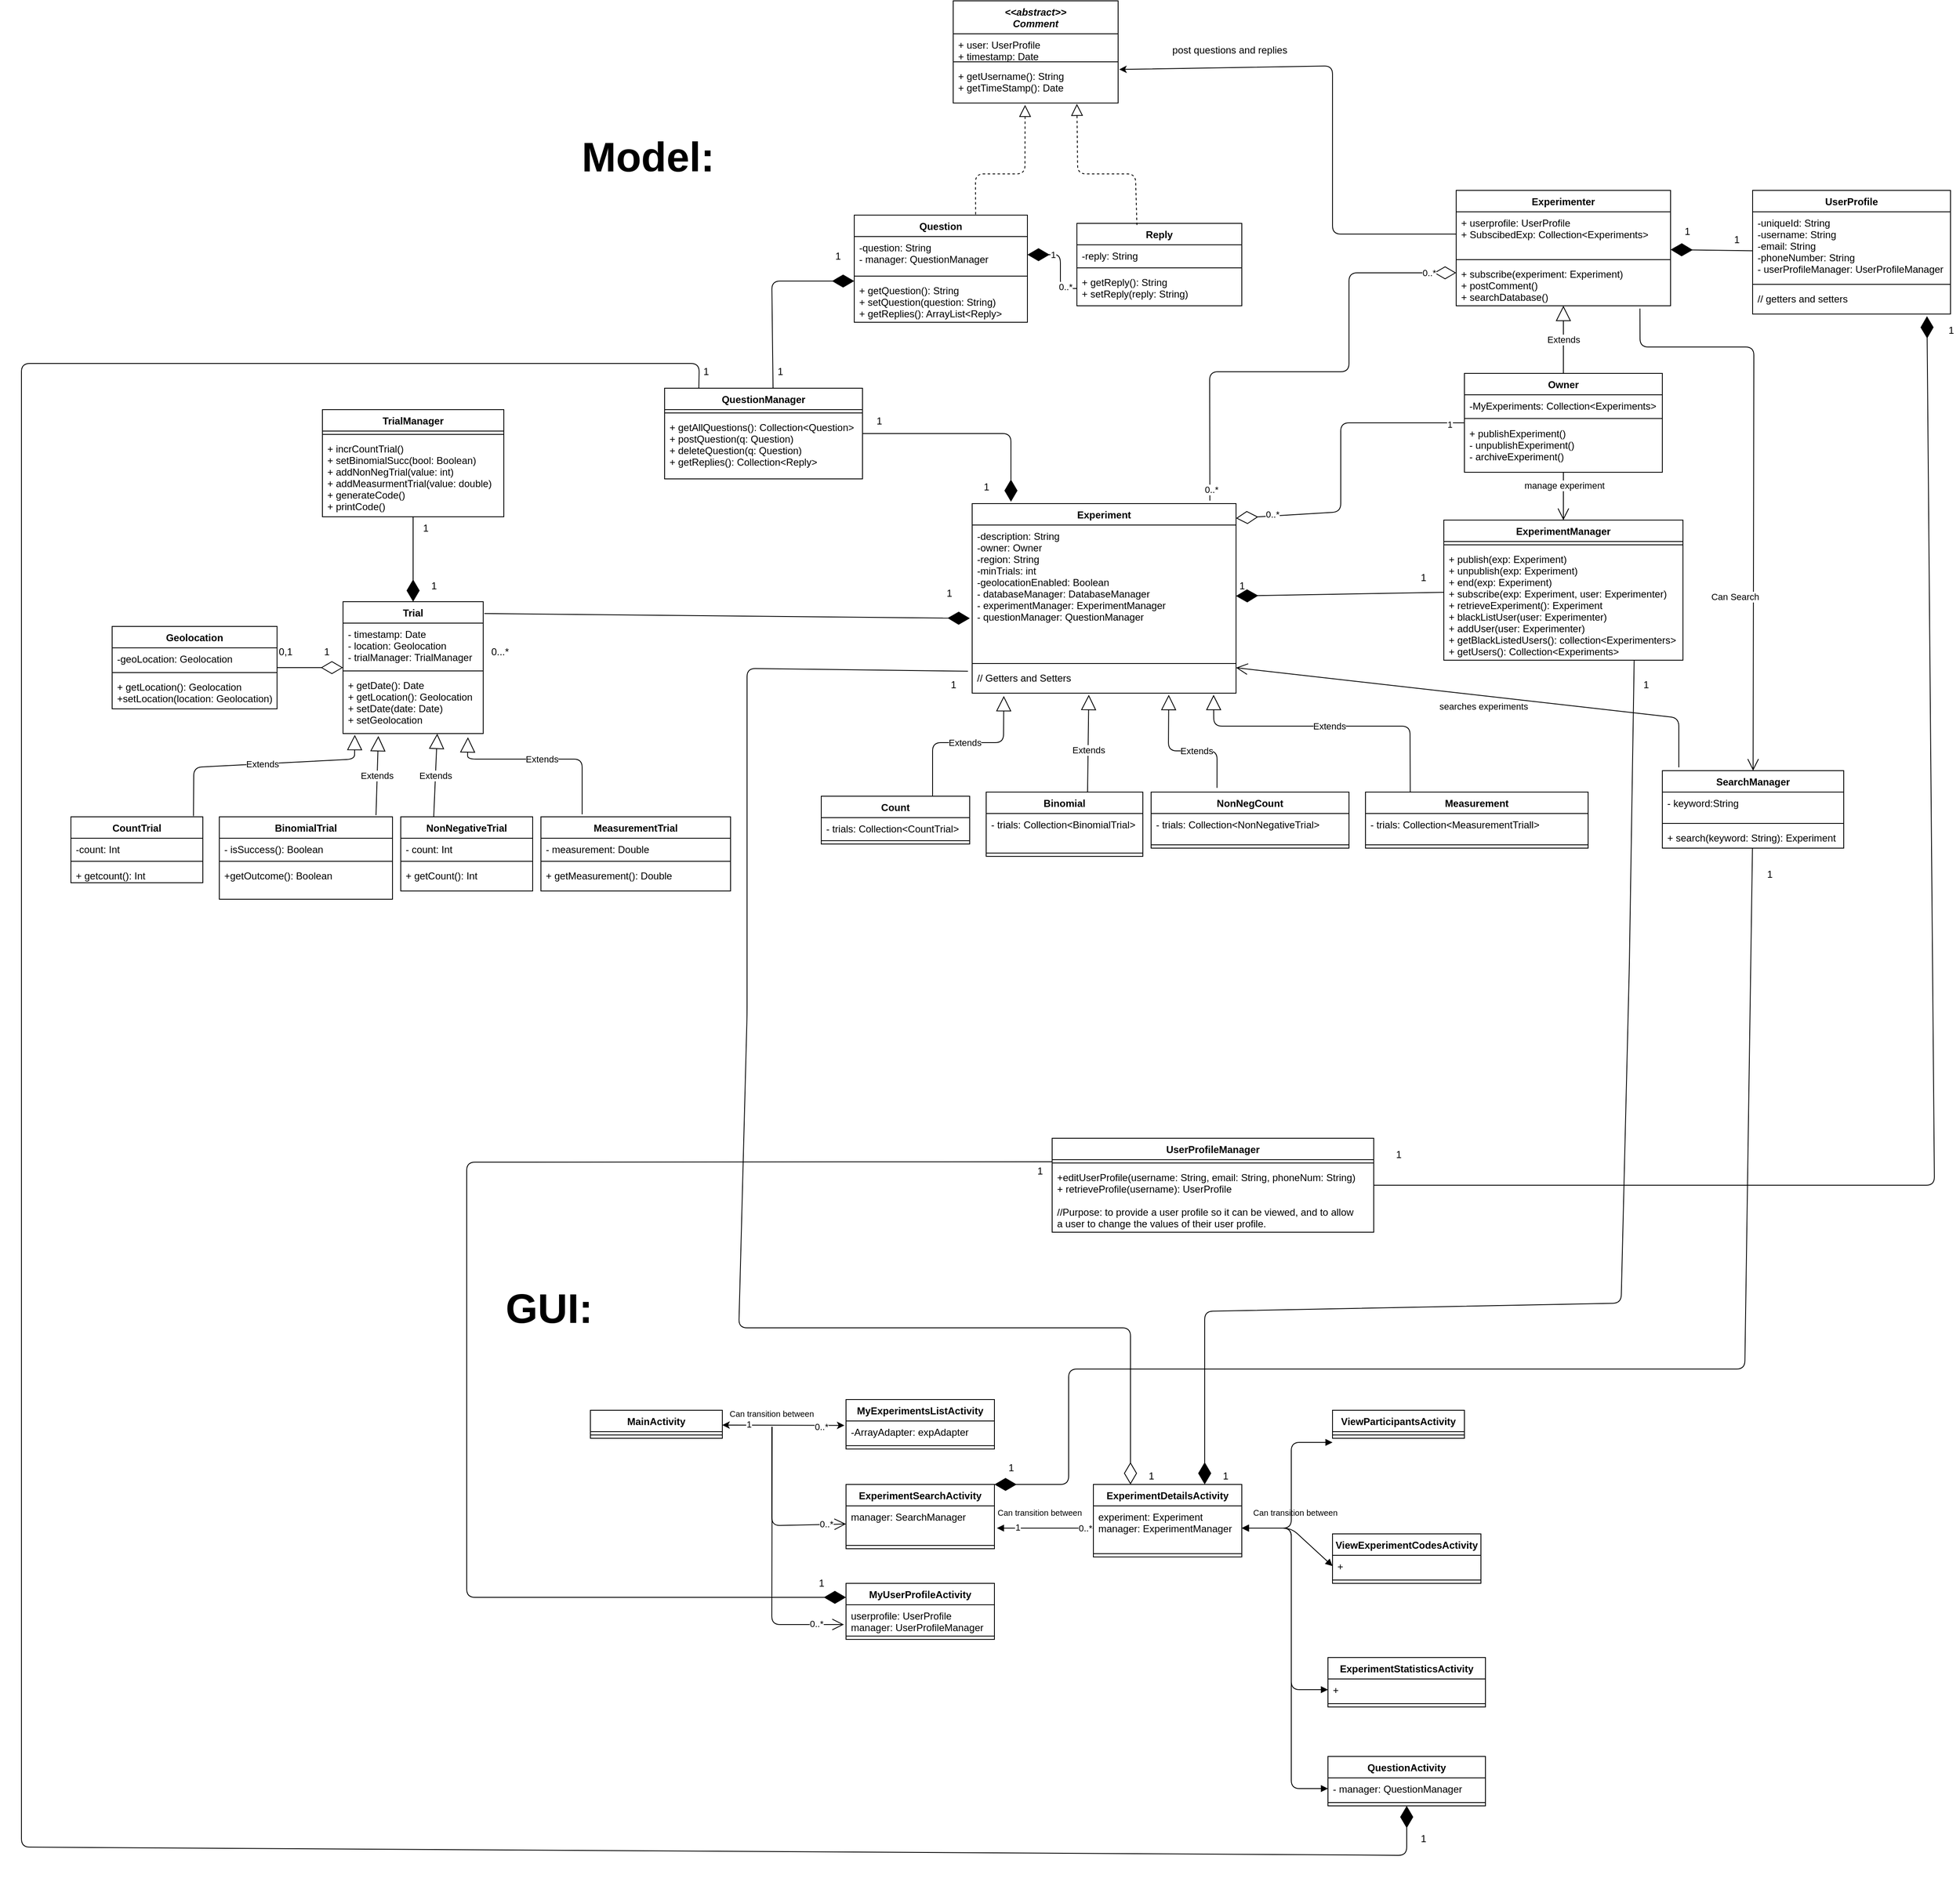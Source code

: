 <mxfile version="14.4.8" type="github">
  <diagram id="yepCzHvtdX3xB55wGidd" name="Page-1">
    <mxGraphModel dx="5139" dy="4804" grid="1" gridSize="10" guides="1" tooltips="1" connect="1" arrows="1" fold="1" page="1" pageScale="1" pageWidth="827" pageHeight="1169" math="0" shadow="0">
      <root>
        <mxCell id="0" />
        <mxCell id="1" parent="0" />
        <mxCell id="nfZWOp2FpQI1pAX-LrRk-30" value="Experimenter" style="swimlane;fontStyle=1;align=center;verticalAlign=top;childLayout=stackLayout;horizontal=1;startSize=26;horizontalStack=0;resizeParent=1;resizeParentMax=0;resizeLast=0;collapsible=1;marginBottom=0;" parent="1" vertex="1">
          <mxGeometry x="-240" y="-2260" width="260" height="140" as="geometry" />
        </mxCell>
        <mxCell id="nfZWOp2FpQI1pAX-LrRk-31" value="+ userprofile: UserProfile&#xa;+ SubscibedExp: Collection&lt;Experiments&gt;" style="text;strokeColor=none;fillColor=none;align=left;verticalAlign=top;spacingLeft=4;spacingRight=4;overflow=hidden;rotatable=0;points=[[0,0.5],[1,0.5]];portConstraint=eastwest;" parent="nfZWOp2FpQI1pAX-LrRk-30" vertex="1">
          <mxGeometry y="26" width="260" height="54" as="geometry" />
        </mxCell>
        <mxCell id="nfZWOp2FpQI1pAX-LrRk-32" value="" style="line;strokeWidth=1;fillColor=none;align=left;verticalAlign=middle;spacingTop=-1;spacingLeft=3;spacingRight=3;rotatable=0;labelPosition=right;points=[];portConstraint=eastwest;" parent="nfZWOp2FpQI1pAX-LrRk-30" vertex="1">
          <mxGeometry y="80" width="260" height="8" as="geometry" />
        </mxCell>
        <mxCell id="nfZWOp2FpQI1pAX-LrRk-33" value="+ subscribe(experiment: Experiment)&#xa;+ postComment()&#xa;+ searchDatabase()" style="text;strokeColor=none;fillColor=none;align=left;verticalAlign=top;spacingLeft=4;spacingRight=4;overflow=hidden;rotatable=0;points=[[0,0.5],[1,0.5]];portConstraint=eastwest;" parent="nfZWOp2FpQI1pAX-LrRk-30" vertex="1">
          <mxGeometry y="88" width="260" height="52" as="geometry" />
        </mxCell>
        <mxCell id="nfZWOp2FpQI1pAX-LrRk-67" value="SearchManager" style="swimlane;fontStyle=1;align=center;verticalAlign=top;childLayout=stackLayout;horizontal=1;startSize=26;horizontalStack=0;resizeParent=1;resizeParentMax=0;resizeLast=0;collapsible=1;marginBottom=0;" parent="1" vertex="1">
          <mxGeometry x="10" y="-1556" width="220" height="94" as="geometry" />
        </mxCell>
        <mxCell id="nfZWOp2FpQI1pAX-LrRk-68" value="- keyword:String" style="text;strokeColor=none;fillColor=none;align=left;verticalAlign=top;spacingLeft=4;spacingRight=4;overflow=hidden;rotatable=0;points=[[0,0.5],[1,0.5]];portConstraint=eastwest;" parent="nfZWOp2FpQI1pAX-LrRk-67" vertex="1">
          <mxGeometry y="26" width="220" height="34" as="geometry" />
        </mxCell>
        <mxCell id="nfZWOp2FpQI1pAX-LrRk-69" value="" style="line;strokeWidth=1;fillColor=none;align=left;verticalAlign=middle;spacingTop=-1;spacingLeft=3;spacingRight=3;rotatable=0;labelPosition=right;points=[];portConstraint=eastwest;" parent="nfZWOp2FpQI1pAX-LrRk-67" vertex="1">
          <mxGeometry y="60" width="220" height="8" as="geometry" />
        </mxCell>
        <mxCell id="nfZWOp2FpQI1pAX-LrRk-70" value="+ search(keyword: String): Experiment" style="text;strokeColor=none;fillColor=none;align=left;verticalAlign=top;spacingLeft=4;spacingRight=4;overflow=hidden;rotatable=0;points=[[0,0.5],[1,0.5]];portConstraint=eastwest;" parent="nfZWOp2FpQI1pAX-LrRk-67" vertex="1">
          <mxGeometry y="68" width="220" height="26" as="geometry" />
        </mxCell>
        <mxCell id="nfZWOp2FpQI1pAX-LrRk-71" value="Geolocation" style="swimlane;fontStyle=1;align=center;verticalAlign=top;childLayout=stackLayout;horizontal=1;startSize=26;horizontalStack=0;resizeParent=1;resizeParentMax=0;resizeLast=0;collapsible=1;marginBottom=0;" parent="1" vertex="1">
          <mxGeometry x="-1870" y="-1731" width="200" height="100" as="geometry" />
        </mxCell>
        <mxCell id="nfZWOp2FpQI1pAX-LrRk-72" value="-geoLocation: Geolocation" style="text;strokeColor=none;fillColor=none;align=left;verticalAlign=top;spacingLeft=4;spacingRight=4;overflow=hidden;rotatable=0;points=[[0,0.5],[1,0.5]];portConstraint=eastwest;" parent="nfZWOp2FpQI1pAX-LrRk-71" vertex="1">
          <mxGeometry y="26" width="200" height="26" as="geometry" />
        </mxCell>
        <mxCell id="nfZWOp2FpQI1pAX-LrRk-73" value="" style="line;strokeWidth=1;fillColor=none;align=left;verticalAlign=middle;spacingTop=-1;spacingLeft=3;spacingRight=3;rotatable=0;labelPosition=right;points=[];portConstraint=eastwest;" parent="nfZWOp2FpQI1pAX-LrRk-71" vertex="1">
          <mxGeometry y="52" width="200" height="8" as="geometry" />
        </mxCell>
        <mxCell id="nfZWOp2FpQI1pAX-LrRk-74" value="+ getLocation(): Geolocation&#xa;+setLocation(location: Geolocation)&#xa;" style="text;strokeColor=none;fillColor=none;align=left;verticalAlign=top;spacingLeft=4;spacingRight=4;overflow=hidden;rotatable=0;points=[[0,0.5],[1,0.5]];portConstraint=eastwest;" parent="nfZWOp2FpQI1pAX-LrRk-71" vertex="1">
          <mxGeometry y="60" width="200" height="40" as="geometry" />
        </mxCell>
        <mxCell id="nfZWOp2FpQI1pAX-LrRk-55" value="Experiment" style="swimlane;fontStyle=1;align=center;verticalAlign=top;childLayout=stackLayout;horizontal=1;startSize=26;horizontalStack=0;resizeParent=1;resizeParentMax=0;resizeLast=0;collapsible=1;marginBottom=0;" parent="1" vertex="1">
          <mxGeometry x="-827" y="-1880" width="320" height="230" as="geometry" />
        </mxCell>
        <mxCell id="nfZWOp2FpQI1pAX-LrRk-56" value="-description: String&#xa;-owner: Owner&#xa;-region: String&#xa;-minTrials: int&#xa;-geolocationEnabled: Boolean&#xa;- databaseManager: DatabaseManager&#xa;- experimentManager: ExperimentManager&#xa;- questionManager: QuestionManager" style="text;strokeColor=none;fillColor=none;align=left;verticalAlign=top;spacingLeft=4;spacingRight=4;overflow=hidden;rotatable=0;points=[[0,0.5],[1,0.5]];portConstraint=eastwest;" parent="nfZWOp2FpQI1pAX-LrRk-55" vertex="1">
          <mxGeometry y="26" width="320" height="164" as="geometry" />
        </mxCell>
        <mxCell id="nfZWOp2FpQI1pAX-LrRk-57" value="" style="line;strokeWidth=1;fillColor=none;align=left;verticalAlign=middle;spacingTop=-1;spacingLeft=3;spacingRight=3;rotatable=0;labelPosition=right;points=[];portConstraint=eastwest;" parent="nfZWOp2FpQI1pAX-LrRk-55" vertex="1">
          <mxGeometry y="190" width="320" height="8" as="geometry" />
        </mxCell>
        <mxCell id="nfZWOp2FpQI1pAX-LrRk-58" value="// Getters and Setters" style="text;strokeColor=none;fillColor=none;align=left;verticalAlign=top;spacingLeft=4;spacingRight=4;overflow=hidden;rotatable=0;points=[[0,0.5],[1,0.5]];portConstraint=eastwest;" parent="nfZWOp2FpQI1pAX-LrRk-55" vertex="1">
          <mxGeometry y="198" width="320" height="32" as="geometry" />
        </mxCell>
        <mxCell id="nfZWOp2FpQI1pAX-LrRk-59" value="Question" style="swimlane;fontStyle=1;align=center;verticalAlign=top;childLayout=stackLayout;horizontal=1;startSize=26;horizontalStack=0;resizeParent=1;resizeParentMax=0;resizeLast=0;collapsible=1;marginBottom=0;" parent="1" vertex="1">
          <mxGeometry x="-970" y="-2230" width="210" height="130" as="geometry" />
        </mxCell>
        <mxCell id="nfZWOp2FpQI1pAX-LrRk-60" value="-question: String&#xa;- manager: QuestionManager" style="text;strokeColor=none;fillColor=none;align=left;verticalAlign=top;spacingLeft=4;spacingRight=4;overflow=hidden;rotatable=0;points=[[0,0.5],[1,0.5]];portConstraint=eastwest;" parent="nfZWOp2FpQI1pAX-LrRk-59" vertex="1">
          <mxGeometry y="26" width="210" height="44" as="geometry" />
        </mxCell>
        <mxCell id="nfZWOp2FpQI1pAX-LrRk-61" value="" style="line;strokeWidth=1;fillColor=none;align=left;verticalAlign=middle;spacingTop=-1;spacingLeft=3;spacingRight=3;rotatable=0;labelPosition=right;points=[];portConstraint=eastwest;" parent="nfZWOp2FpQI1pAX-LrRk-59" vertex="1">
          <mxGeometry y="70" width="210" height="8" as="geometry" />
        </mxCell>
        <mxCell id="nfZWOp2FpQI1pAX-LrRk-62" value="+ getQuestion(): String&#xa;+ setQuestion(question: String)&#xa;+ getReplies(): ArrayList&lt;Reply&gt;" style="text;strokeColor=none;fillColor=none;align=left;verticalAlign=top;spacingLeft=4;spacingRight=4;overflow=hidden;rotatable=0;points=[[0,0.5],[1,0.5]];portConstraint=eastwest;" parent="nfZWOp2FpQI1pAX-LrRk-59" vertex="1">
          <mxGeometry y="78" width="210" height="52" as="geometry" />
        </mxCell>
        <mxCell id="nfZWOp2FpQI1pAX-LrRk-80" value="Reply" style="swimlane;fontStyle=1;align=center;verticalAlign=top;childLayout=stackLayout;horizontal=1;startSize=26;horizontalStack=0;resizeParent=1;resizeParentMax=0;resizeLast=0;collapsible=1;marginBottom=0;" parent="1" vertex="1">
          <mxGeometry x="-700" y="-2220" width="200" height="100" as="geometry" />
        </mxCell>
        <mxCell id="nfZWOp2FpQI1pAX-LrRk-81" value="-reply: String" style="text;strokeColor=none;fillColor=none;align=left;verticalAlign=top;spacingLeft=4;spacingRight=4;overflow=hidden;rotatable=0;points=[[0,0.5],[1,0.5]];portConstraint=eastwest;" parent="nfZWOp2FpQI1pAX-LrRk-80" vertex="1">
          <mxGeometry y="26" width="200" height="24" as="geometry" />
        </mxCell>
        <mxCell id="nfZWOp2FpQI1pAX-LrRk-82" value="" style="line;strokeWidth=1;fillColor=none;align=left;verticalAlign=middle;spacingTop=-1;spacingLeft=3;spacingRight=3;rotatable=0;labelPosition=right;points=[];portConstraint=eastwest;" parent="nfZWOp2FpQI1pAX-LrRk-80" vertex="1">
          <mxGeometry y="50" width="200" height="8" as="geometry" />
        </mxCell>
        <mxCell id="nfZWOp2FpQI1pAX-LrRk-83" value="+ getReply(): String&#xa;+ setReply(reply: String)" style="text;strokeColor=none;fillColor=none;align=left;verticalAlign=top;spacingLeft=4;spacingRight=4;overflow=hidden;rotatable=0;points=[[0,0.5],[1,0.5]];portConstraint=eastwest;" parent="nfZWOp2FpQI1pAX-LrRk-80" vertex="1">
          <mxGeometry y="58" width="200" height="42" as="geometry" />
        </mxCell>
        <mxCell id="nfZWOp2FpQI1pAX-LrRk-46" value="UserProfileManager" style="swimlane;fontStyle=1;align=center;verticalAlign=top;childLayout=stackLayout;horizontal=1;startSize=26;horizontalStack=0;resizeParent=1;resizeParentMax=0;resizeLast=0;collapsible=1;marginBottom=0;" parent="1" vertex="1">
          <mxGeometry x="-730" y="-1110" width="390" height="114" as="geometry" />
        </mxCell>
        <mxCell id="nfZWOp2FpQI1pAX-LrRk-48" value="" style="line;strokeWidth=1;fillColor=none;align=left;verticalAlign=middle;spacingTop=-1;spacingLeft=3;spacingRight=3;rotatable=0;labelPosition=right;points=[];portConstraint=eastwest;" parent="nfZWOp2FpQI1pAX-LrRk-46" vertex="1">
          <mxGeometry y="26" width="390" height="8" as="geometry" />
        </mxCell>
        <mxCell id="nfZWOp2FpQI1pAX-LrRk-49" value="+editUserProfile(username: String, email: String, phoneNum: String)&#xa;+ retrieveProfile(username): UserProfile&#xa;&#xa;//Purpose: to provide a user profile so it can be viewed, and to allow&#xa;a user to change the values of their user profile." style="text;strokeColor=none;fillColor=none;align=left;verticalAlign=top;spacingLeft=4;spacingRight=4;overflow=hidden;rotatable=0;points=[[0,0.5],[1,0.5]];portConstraint=eastwest;" parent="nfZWOp2FpQI1pAX-LrRk-46" vertex="1">
          <mxGeometry y="34" width="390" height="80" as="geometry" />
        </mxCell>
        <mxCell id="h9qOems1kAkcdb_HyoV_-5" value="" style="group" parent="1" vertex="1" connectable="0">
          <mxGeometry x="-230" y="-2038" width="240" height="136" as="geometry" />
        </mxCell>
        <mxCell id="nfZWOp2FpQI1pAX-LrRk-26" value="Owner" style="swimlane;fontStyle=1;align=center;verticalAlign=top;childLayout=stackLayout;horizontal=1;startSize=26;horizontalStack=0;resizeParent=1;resizeParentMax=0;resizeLast=0;collapsible=1;marginBottom=0;" parent="h9qOems1kAkcdb_HyoV_-5" vertex="1">
          <mxGeometry width="240" height="120.004" as="geometry" />
        </mxCell>
        <mxCell id="nfZWOp2FpQI1pAX-LrRk-27" value="-MyExperiments: Collection&lt;Experiments&gt;" style="text;strokeColor=none;fillColor=none;align=left;verticalAlign=top;spacingLeft=4;spacingRight=4;overflow=hidden;rotatable=0;points=[[0,0.5],[1,0.5]];portConstraint=eastwest;" parent="nfZWOp2FpQI1pAX-LrRk-26" vertex="1">
          <mxGeometry y="26" width="240" height="24" as="geometry" />
        </mxCell>
        <mxCell id="nfZWOp2FpQI1pAX-LrRk-28" value="" style="line;strokeWidth=1;fillColor=none;align=left;verticalAlign=middle;spacingTop=-1;spacingLeft=3;spacingRight=3;rotatable=0;labelPosition=right;points=[];portConstraint=eastwest;" parent="nfZWOp2FpQI1pAX-LrRk-26" vertex="1">
          <mxGeometry y="50" width="240" height="9.544" as="geometry" />
        </mxCell>
        <mxCell id="nfZWOp2FpQI1pAX-LrRk-29" value="+ publishExperiment()&#xa;- unpublishExperiment()&#xa;- archiveExperiment()" style="text;strokeColor=none;fillColor=none;align=left;verticalAlign=top;spacingLeft=4;spacingRight=4;overflow=hidden;rotatable=0;points=[[0,0.5],[1,0.5]];portConstraint=eastwest;" parent="nfZWOp2FpQI1pAX-LrRk-26" vertex="1">
          <mxGeometry y="59.544" width="240" height="60.46" as="geometry" />
        </mxCell>
        <mxCell id="h9qOems1kAkcdb_HyoV_-19" value="" style="endArrow=diamondThin;endFill=1;endSize=24;html=1;entryX=1;entryY=0.5;entryDx=0;entryDy=0;exitX=0;exitY=0.5;exitDx=0;exitDy=0;" parent="1" source="nfZWOp2FpQI1pAX-LrRk-83" target="nfZWOp2FpQI1pAX-LrRk-60" edge="1">
          <mxGeometry width="160" relative="1" as="geometry">
            <mxPoint x="-720" y="-2150" as="sourcePoint" />
            <mxPoint y="-1578" as="targetPoint" />
            <Array as="points">
              <mxPoint x="-720" y="-2141" />
              <mxPoint x="-720" y="-2182" />
            </Array>
          </mxGeometry>
        </mxCell>
        <mxCell id="EAc4dXfNdq1d-0cCfkBj-17" value="0..*" style="edgeLabel;html=1;align=center;verticalAlign=middle;resizable=0;points=[];" parent="h9qOems1kAkcdb_HyoV_-19" connectable="0" vertex="1">
          <mxGeometry x="-0.716" y="-2" relative="1" as="geometry">
            <mxPoint as="offset" />
          </mxGeometry>
        </mxCell>
        <mxCell id="EAc4dXfNdq1d-0cCfkBj-18" value="1" style="edgeLabel;html=1;align=center;verticalAlign=middle;resizable=0;points=[];" parent="h9qOems1kAkcdb_HyoV_-19" connectable="0" vertex="1">
          <mxGeometry x="0.393" relative="1" as="geometry">
            <mxPoint as="offset" />
          </mxGeometry>
        </mxCell>
        <mxCell id="h9qOems1kAkcdb_HyoV_-25" value="Extends" style="endArrow=block;endSize=16;endFill=0;html=1;" parent="1" source="nfZWOp2FpQI1pAX-LrRk-26" target="nfZWOp2FpQI1pAX-LrRk-30" edge="1">
          <mxGeometry width="160" relative="1" as="geometry">
            <mxPoint x="-150" y="-1638" as="sourcePoint" />
            <mxPoint x="10" y="-1638" as="targetPoint" />
          </mxGeometry>
        </mxCell>
        <mxCell id="L4J9JwaG0-p23nwU9Dte-10" value="" style="endArrow=open;endFill=1;endSize=12;html=1;exitX=0.857;exitY=1.066;exitDx=0;exitDy=0;exitPerimeter=0;" parent="1" source="nfZWOp2FpQI1pAX-LrRk-33" target="nfZWOp2FpQI1pAX-LrRk-67" edge="1">
          <mxGeometry width="160" relative="1" as="geometry">
            <mxPoint x="-360" y="-1848" as="sourcePoint" />
            <mxPoint x="-200" y="-1848" as="targetPoint" />
            <Array as="points">
              <mxPoint x="-17" y="-2070" />
              <mxPoint x="121" y="-2070" />
            </Array>
          </mxGeometry>
        </mxCell>
        <mxCell id="L4J9JwaG0-p23nwU9Dte-11" value="Can Search" style="edgeLabel;html=1;align=center;verticalAlign=middle;resizable=0;points=[];" parent="L4J9JwaG0-p23nwU9Dte-10" vertex="1" connectable="0">
          <mxGeometry x="0.612" y="2" relative="1" as="geometry">
            <mxPoint x="-24.79" y="-75.53" as="offset" />
          </mxGeometry>
        </mxCell>
        <mxCell id="L4J9JwaG0-p23nwU9Dte-30" value="Extends" style="endArrow=block;endSize=16;endFill=0;html=1;entryX=0.442;entryY=1.063;entryDx=0;entryDy=0;entryPerimeter=0;exitX=0.647;exitY=0.007;exitDx=0;exitDy=0;exitPerimeter=0;" parent="1" source="L4J9JwaG0-p23nwU9Dte-43" target="nfZWOp2FpQI1pAX-LrRk-58" edge="1">
          <mxGeometry x="-0.12" width="160" relative="1" as="geometry">
            <mxPoint x="-772.407" y="-1493" as="sourcePoint" />
            <mxPoint x="-740" y="-1600" as="targetPoint" />
            <Array as="points" />
            <mxPoint as="offset" />
          </mxGeometry>
        </mxCell>
        <mxCell id="L4J9JwaG0-p23nwU9Dte-31" value="Extends" style="endArrow=block;endSize=16;endFill=0;html=1;entryX=0.915;entryY=1.063;entryDx=0;entryDy=0;entryPerimeter=0;exitX=0.201;exitY=0.008;exitDx=0;exitDy=0;exitPerimeter=0;" parent="1" source="L4J9JwaG0-p23nwU9Dte-51" target="nfZWOp2FpQI1pAX-LrRk-58" edge="1">
          <mxGeometry width="160" relative="1" as="geometry">
            <mxPoint x="-486.19" y="-1493" as="sourcePoint" />
            <mxPoint x="-409.975" y="-1548" as="targetPoint" />
            <Array as="points">
              <mxPoint x="-296" y="-1610" />
              <mxPoint x="-534" y="-1610" />
            </Array>
          </mxGeometry>
        </mxCell>
        <mxCell id="L4J9JwaG0-p23nwU9Dte-32" value="Extends" style="endArrow=block;endSize=16;endFill=0;html=1;entryX=0.745;entryY=1.063;entryDx=0;entryDy=0;entryPerimeter=0;exitX=0.333;exitY=-0.076;exitDx=0;exitDy=0;exitPerimeter=0;" parent="1" source="L4J9JwaG0-p23nwU9Dte-47" target="nfZWOp2FpQI1pAX-LrRk-58" edge="1">
          <mxGeometry x="-0.189" width="160" relative="1" as="geometry">
            <mxPoint x="-639.602" y="-1493" as="sourcePoint" />
            <mxPoint x="-687" y="-1500" as="targetPoint" />
            <Array as="points">
              <mxPoint x="-530" y="-1580" />
              <mxPoint x="-589" y="-1580" />
            </Array>
            <mxPoint as="offset" />
          </mxGeometry>
        </mxCell>
        <mxCell id="L4J9JwaG0-p23nwU9Dte-34" value="Count" style="swimlane;fontStyle=1;align=center;verticalAlign=top;childLayout=stackLayout;horizontal=1;startSize=26;horizontalStack=0;resizeParent=1;resizeParentMax=0;resizeLast=0;collapsible=1;marginBottom=0;" parent="1" vertex="1">
          <mxGeometry x="-1010" y="-1525" width="180" height="58" as="geometry" />
        </mxCell>
        <mxCell id="L4J9JwaG0-p23nwU9Dte-35" value="- trials: Collection&lt;CountTrial&gt;" style="text;strokeColor=none;fillColor=none;align=left;verticalAlign=top;spacingLeft=4;spacingRight=4;overflow=hidden;rotatable=0;points=[[0,0.5],[1,0.5]];portConstraint=eastwest;" parent="L4J9JwaG0-p23nwU9Dte-34" vertex="1">
          <mxGeometry y="26" width="180" height="24" as="geometry" />
        </mxCell>
        <mxCell id="L4J9JwaG0-p23nwU9Dte-36" value="" style="line;strokeWidth=1;fillColor=none;align=left;verticalAlign=middle;spacingTop=-1;spacingLeft=3;spacingRight=3;rotatable=0;labelPosition=right;points=[];portConstraint=eastwest;" parent="L4J9JwaG0-p23nwU9Dte-34" vertex="1">
          <mxGeometry y="50" width="180" height="8" as="geometry" />
        </mxCell>
        <mxCell id="L4J9JwaG0-p23nwU9Dte-39" value="" style="endArrow=diamondThin;endFill=1;endSize=24;html=1;exitX=1.008;exitY=0.09;exitDx=0;exitDy=0;exitPerimeter=0;entryX=-0.009;entryY=0.69;entryDx=0;entryDy=0;entryPerimeter=0;" parent="1" source="qJo1r2RWA9jf8hC07Krr-6" target="nfZWOp2FpQI1pAX-LrRk-56" edge="1">
          <mxGeometry width="160" relative="1" as="geometry">
            <mxPoint x="-1000" y="-1358" as="sourcePoint" />
            <mxPoint x="-620" y="-1485.5" as="targetPoint" />
            <Array as="points" />
          </mxGeometry>
        </mxCell>
        <mxCell id="L4J9JwaG0-p23nwU9Dte-43" value="Binomial" style="swimlane;fontStyle=1;align=center;verticalAlign=top;childLayout=stackLayout;horizontal=1;startSize=26;horizontalStack=0;resizeParent=1;resizeParentMax=0;resizeLast=0;collapsible=1;marginBottom=0;" parent="1" vertex="1">
          <mxGeometry x="-810" y="-1530" width="190" height="78" as="geometry" />
        </mxCell>
        <mxCell id="L4J9JwaG0-p23nwU9Dte-44" value="- trials: Collection&lt;BinomialTrial&gt;" style="text;strokeColor=none;fillColor=none;align=left;verticalAlign=top;spacingLeft=4;spacingRight=4;overflow=hidden;rotatable=0;points=[[0,0.5],[1,0.5]];portConstraint=eastwest;" parent="L4J9JwaG0-p23nwU9Dte-43" vertex="1">
          <mxGeometry y="26" width="190" height="44" as="geometry" />
        </mxCell>
        <mxCell id="L4J9JwaG0-p23nwU9Dte-45" value="" style="line;strokeWidth=1;fillColor=none;align=left;verticalAlign=middle;spacingTop=-1;spacingLeft=3;spacingRight=3;rotatable=0;labelPosition=right;points=[];portConstraint=eastwest;" parent="L4J9JwaG0-p23nwU9Dte-43" vertex="1">
          <mxGeometry y="70" width="190" height="8" as="geometry" />
        </mxCell>
        <mxCell id="L4J9JwaG0-p23nwU9Dte-47" value="NonNegCount" style="swimlane;fontStyle=1;align=center;verticalAlign=top;childLayout=stackLayout;horizontal=1;startSize=26;horizontalStack=0;resizeParent=1;resizeParentMax=0;resizeLast=0;collapsible=1;marginBottom=0;" parent="1" vertex="1">
          <mxGeometry x="-610" y="-1530" width="240" height="68" as="geometry" />
        </mxCell>
        <mxCell id="L4J9JwaG0-p23nwU9Dte-48" value="- trials: Collection&lt;NonNegativeTrial&gt;" style="text;strokeColor=none;fillColor=none;align=left;verticalAlign=top;spacingLeft=4;spacingRight=4;overflow=hidden;rotatable=0;points=[[0,0.5],[1,0.5]];portConstraint=eastwest;" parent="L4J9JwaG0-p23nwU9Dte-47" vertex="1">
          <mxGeometry y="26" width="240" height="34" as="geometry" />
        </mxCell>
        <mxCell id="L4J9JwaG0-p23nwU9Dte-49" value="" style="line;strokeWidth=1;fillColor=none;align=left;verticalAlign=middle;spacingTop=-1;spacingLeft=3;spacingRight=3;rotatable=0;labelPosition=right;points=[];portConstraint=eastwest;" parent="L4J9JwaG0-p23nwU9Dte-47" vertex="1">
          <mxGeometry y="60" width="240" height="8" as="geometry" />
        </mxCell>
        <mxCell id="L4J9JwaG0-p23nwU9Dte-51" value="Measurement" style="swimlane;fontStyle=1;align=center;verticalAlign=top;childLayout=stackLayout;horizontal=1;startSize=26;horizontalStack=0;resizeParent=1;resizeParentMax=0;resizeLast=0;collapsible=1;marginBottom=0;" parent="1" vertex="1">
          <mxGeometry x="-350" y="-1530" width="270" height="68" as="geometry" />
        </mxCell>
        <mxCell id="L4J9JwaG0-p23nwU9Dte-52" value="- trials: Collection&lt;MeasurementTriall&gt;" style="text;strokeColor=none;fillColor=none;align=left;verticalAlign=top;spacingLeft=4;spacingRight=4;overflow=hidden;rotatable=0;points=[[0,0.5],[1,0.5]];portConstraint=eastwest;" parent="L4J9JwaG0-p23nwU9Dte-51" vertex="1">
          <mxGeometry y="26" width="270" height="34" as="geometry" />
        </mxCell>
        <mxCell id="L4J9JwaG0-p23nwU9Dte-53" value="" style="line;strokeWidth=1;fillColor=none;align=left;verticalAlign=middle;spacingTop=-1;spacingLeft=3;spacingRight=3;rotatable=0;labelPosition=right;points=[];portConstraint=eastwest;" parent="L4J9JwaG0-p23nwU9Dte-51" vertex="1">
          <mxGeometry y="60" width="270" height="8" as="geometry" />
        </mxCell>
        <mxCell id="0GxsyVX3teb8h-a-odDH-1" value="MainActivity" style="swimlane;fontStyle=1;align=center;verticalAlign=top;childLayout=stackLayout;horizontal=1;startSize=26;horizontalStack=0;resizeParent=1;resizeParentMax=0;resizeLast=0;collapsible=1;marginBottom=0;" parent="1" vertex="1">
          <mxGeometry x="-1290" y="-780" width="160" height="34" as="geometry" />
        </mxCell>
        <mxCell id="0GxsyVX3teb8h-a-odDH-3" value="" style="line;strokeWidth=1;fillColor=none;align=left;verticalAlign=middle;spacingTop=-1;spacingLeft=3;spacingRight=3;rotatable=0;labelPosition=right;points=[];portConstraint=eastwest;" parent="0GxsyVX3teb8h-a-odDH-1" vertex="1">
          <mxGeometry y="26" width="160" height="8" as="geometry" />
        </mxCell>
        <mxCell id="0GxsyVX3teb8h-a-odDH-5" value="Model:" style="text;align=center;fontStyle=1;verticalAlign=middle;spacingLeft=3;spacingRight=3;strokeColor=none;rotatable=0;points=[[0,0.5],[1,0.5]];portConstraint=eastwest;fontSize=50;" parent="1" vertex="1">
          <mxGeometry x="-1260" y="-2320" width="80" height="26" as="geometry" />
        </mxCell>
        <mxCell id="0GxsyVX3teb8h-a-odDH-8" value="GUI:" style="text;align=center;fontStyle=1;verticalAlign=middle;spacingLeft=3;spacingRight=3;strokeColor=none;rotatable=0;points=[[0,0.5],[1,0.5]];portConstraint=eastwest;fontSize=50;" parent="1" vertex="1">
          <mxGeometry x="-1380" y="-923" width="80" height="26" as="geometry" />
        </mxCell>
        <mxCell id="0GxsyVX3teb8h-a-odDH-13" value="ExperimentSearchActivity" style="swimlane;fontStyle=1;align=center;verticalAlign=top;childLayout=stackLayout;horizontal=1;startSize=26;horizontalStack=0;resizeParent=1;resizeParentMax=0;resizeLast=0;collapsible=1;marginBottom=0;" parent="1" vertex="1">
          <mxGeometry x="-980" y="-690" width="180" height="78" as="geometry" />
        </mxCell>
        <mxCell id="0GxsyVX3teb8h-a-odDH-14" value="manager: SearchManager" style="text;strokeColor=none;fillColor=none;align=left;verticalAlign=top;spacingLeft=4;spacingRight=4;overflow=hidden;rotatable=0;points=[[0,0.5],[1,0.5]];portConstraint=eastwest;" parent="0GxsyVX3teb8h-a-odDH-13" vertex="1">
          <mxGeometry y="26" width="180" height="44" as="geometry" />
        </mxCell>
        <mxCell id="0GxsyVX3teb8h-a-odDH-15" value="" style="line;strokeWidth=1;fillColor=none;align=left;verticalAlign=middle;spacingTop=-1;spacingLeft=3;spacingRight=3;rotatable=0;labelPosition=right;points=[];portConstraint=eastwest;" parent="0GxsyVX3teb8h-a-odDH-13" vertex="1">
          <mxGeometry y="70" width="180" height="8" as="geometry" />
        </mxCell>
        <mxCell id="0GxsyVX3teb8h-a-odDH-17" value="MyUserProfileActivity&#xa;" style="swimlane;fontStyle=1;align=center;verticalAlign=top;childLayout=stackLayout;horizontal=1;startSize=26;horizontalStack=0;resizeParent=1;resizeParentMax=0;resizeLast=0;collapsible=1;marginBottom=0;" parent="1" vertex="1">
          <mxGeometry x="-980" y="-570" width="180" height="68" as="geometry" />
        </mxCell>
        <mxCell id="0GxsyVX3teb8h-a-odDH-18" value="userprofile: UserProfile&#xa;manager: UserProfileManager" style="text;strokeColor=none;fillColor=none;align=left;verticalAlign=top;spacingLeft=4;spacingRight=4;overflow=hidden;rotatable=0;points=[[0,0.5],[1,0.5]];portConstraint=eastwest;" parent="0GxsyVX3teb8h-a-odDH-17" vertex="1">
          <mxGeometry y="26" width="180" height="34" as="geometry" />
        </mxCell>
        <mxCell id="0GxsyVX3teb8h-a-odDH-19" value="" style="line;strokeWidth=1;fillColor=none;align=left;verticalAlign=middle;spacingTop=-1;spacingLeft=3;spacingRight=3;rotatable=0;labelPosition=right;points=[];portConstraint=eastwest;" parent="0GxsyVX3teb8h-a-odDH-17" vertex="1">
          <mxGeometry y="60" width="180" height="8" as="geometry" />
        </mxCell>
        <mxCell id="0GxsyVX3teb8h-a-odDH-25" value="ViewParticipantsActivity" style="swimlane;fontStyle=1;align=center;verticalAlign=top;childLayout=stackLayout;horizontal=1;startSize=26;horizontalStack=0;resizeParent=1;resizeParentMax=0;resizeLast=0;collapsible=1;marginBottom=0;" parent="1" vertex="1">
          <mxGeometry x="-390" y="-780" width="160" height="34" as="geometry" />
        </mxCell>
        <mxCell id="0GxsyVX3teb8h-a-odDH-27" value="" style="line;strokeWidth=1;fillColor=none;align=left;verticalAlign=middle;spacingTop=-1;spacingLeft=3;spacingRight=3;rotatable=0;labelPosition=right;points=[];portConstraint=eastwest;" parent="0GxsyVX3teb8h-a-odDH-25" vertex="1">
          <mxGeometry y="26" width="160" height="8" as="geometry" />
        </mxCell>
        <mxCell id="0GxsyVX3teb8h-a-odDH-29" value="ViewExperimentCodesActivity" style="swimlane;fontStyle=1;align=center;verticalAlign=top;childLayout=stackLayout;horizontal=1;startSize=26;horizontalStack=0;resizeParent=1;resizeParentMax=0;resizeLast=0;collapsible=1;marginBottom=0;" parent="1" vertex="1">
          <mxGeometry x="-390" y="-630" width="180" height="60" as="geometry" />
        </mxCell>
        <mxCell id="0GxsyVX3teb8h-a-odDH-30" value="+" style="text;strokeColor=none;fillColor=none;align=left;verticalAlign=top;spacingLeft=4;spacingRight=4;overflow=hidden;rotatable=0;points=[[0,0.5],[1,0.5]];portConstraint=eastwest;" parent="0GxsyVX3teb8h-a-odDH-29" vertex="1">
          <mxGeometry y="26" width="180" height="26" as="geometry" />
        </mxCell>
        <mxCell id="0GxsyVX3teb8h-a-odDH-31" value="" style="line;strokeWidth=1;fillColor=none;align=left;verticalAlign=middle;spacingTop=-1;spacingLeft=3;spacingRight=3;rotatable=0;labelPosition=right;points=[];portConstraint=eastwest;" parent="0GxsyVX3teb8h-a-odDH-29" vertex="1">
          <mxGeometry y="52" width="180" height="8" as="geometry" />
        </mxCell>
        <mxCell id="0GxsyVX3teb8h-a-odDH-33" value="ExperimentDetailsActivity" style="swimlane;fontStyle=1;align=center;verticalAlign=top;childLayout=stackLayout;horizontal=1;startSize=26;horizontalStack=0;resizeParent=1;resizeParentMax=0;resizeLast=0;collapsible=1;marginBottom=0;" parent="1" vertex="1">
          <mxGeometry x="-680" y="-690" width="180" height="88" as="geometry" />
        </mxCell>
        <mxCell id="0GxsyVX3teb8h-a-odDH-34" value="experiment: Experiment&#xa;manager: ExperimentManager" style="text;strokeColor=none;fillColor=none;align=left;verticalAlign=top;spacingLeft=4;spacingRight=4;overflow=hidden;rotatable=0;points=[[0,0.5],[1,0.5]];portConstraint=eastwest;" parent="0GxsyVX3teb8h-a-odDH-33" vertex="1">
          <mxGeometry y="26" width="180" height="54" as="geometry" />
        </mxCell>
        <mxCell id="0GxsyVX3teb8h-a-odDH-35" value="" style="line;strokeWidth=1;fillColor=none;align=left;verticalAlign=middle;spacingTop=-1;spacingLeft=3;spacingRight=3;rotatable=0;labelPosition=right;points=[];portConstraint=eastwest;" parent="0GxsyVX3teb8h-a-odDH-33" vertex="1">
          <mxGeometry y="80" width="180" height="8" as="geometry" />
        </mxCell>
        <mxCell id="0GxsyVX3teb8h-a-odDH-37" value="MyExperimentsListActivity" style="swimlane;fontStyle=1;align=center;verticalAlign=top;childLayout=stackLayout;horizontal=1;startSize=26;horizontalStack=0;resizeParent=1;resizeParentMax=0;resizeLast=0;collapsible=1;marginBottom=0;" parent="1" vertex="1">
          <mxGeometry x="-980" y="-793" width="180" height="60" as="geometry" />
        </mxCell>
        <mxCell id="0GxsyVX3teb8h-a-odDH-38" value="-ArrayAdapter: expAdapter" style="text;strokeColor=none;fillColor=none;align=left;verticalAlign=top;spacingLeft=4;spacingRight=4;overflow=hidden;rotatable=0;points=[[0,0.5],[1,0.5]];portConstraint=eastwest;" parent="0GxsyVX3teb8h-a-odDH-37" vertex="1">
          <mxGeometry y="26" width="180" height="26" as="geometry" />
        </mxCell>
        <mxCell id="0GxsyVX3teb8h-a-odDH-39" value="" style="line;strokeWidth=1;fillColor=none;align=left;verticalAlign=middle;spacingTop=-1;spacingLeft=3;spacingRight=3;rotatable=0;labelPosition=right;points=[];portConstraint=eastwest;" parent="0GxsyVX3teb8h-a-odDH-37" vertex="1">
          <mxGeometry y="52" width="180" height="8" as="geometry" />
        </mxCell>
        <mxCell id="0GxsyVX3teb8h-a-odDH-44" value="&lt;font size=&quot;1&quot;&gt;Can transition between&lt;/font&gt;" style="text;html=1;strokeColor=none;fillColor=none;align=center;verticalAlign=middle;whiteSpace=wrap;rounded=0;fontSize=50;" parent="1" vertex="1">
          <mxGeometry x="-1130" y="-800" width="120" height="20" as="geometry" />
        </mxCell>
        <mxCell id="0GxsyVX3teb8h-a-odDH-45" value="" style="endArrow=open;endFill=1;endSize=12;html=1;fontSize=50;entryX=0;entryY=0.5;entryDx=0;entryDy=0;" parent="1" target="0GxsyVX3teb8h-a-odDH-14" edge="1">
          <mxGeometry width="160" relative="1" as="geometry">
            <mxPoint x="-1070" y="-760" as="sourcePoint" />
            <mxPoint x="-1011.92" y="-669.998" as="targetPoint" />
            <Array as="points">
              <mxPoint x="-1070" y="-640" />
            </Array>
          </mxGeometry>
        </mxCell>
        <mxCell id="PsE52n-jrMIfPUmJTVOh-8" value="0..*" style="edgeLabel;html=1;align=center;verticalAlign=middle;resizable=0;points=[];" parent="0GxsyVX3teb8h-a-odDH-45" connectable="0" vertex="1">
          <mxGeometry x="0.768" y="1" relative="1" as="geometry">
            <mxPoint as="offset" />
          </mxGeometry>
        </mxCell>
        <mxCell id="0GxsyVX3teb8h-a-odDH-46" value="" style="endArrow=open;endFill=1;endSize=12;html=1;fontSize=50;entryX=-0.015;entryY=0.921;entryDx=0;entryDy=0;entryPerimeter=0;" parent="1" edge="1">
          <mxGeometry width="160" relative="1" as="geometry">
            <mxPoint x="-1069.55" y="-760" as="sourcePoint" />
            <mxPoint x="-982.55" y="-520.054" as="targetPoint" />
            <Array as="points">
              <mxPoint x="-1070" y="-520" />
            </Array>
          </mxGeometry>
        </mxCell>
        <mxCell id="PsE52n-jrMIfPUmJTVOh-9" value="0..*" style="edgeLabel;html=1;align=center;verticalAlign=middle;resizable=0;points=[];" parent="0GxsyVX3teb8h-a-odDH-46" connectable="0" vertex="1">
          <mxGeometry x="0.796" y="1" relative="1" as="geometry">
            <mxPoint as="offset" />
          </mxGeometry>
        </mxCell>
        <mxCell id="0GxsyVX3teb8h-a-odDH-50" value="&lt;font size=&quot;1&quot;&gt;Can transition between&lt;/font&gt;" style="text;html=1;strokeColor=none;fillColor=none;align=center;verticalAlign=middle;whiteSpace=wrap;rounded=0;fontSize=50;" parent="1" vertex="1">
          <mxGeometry x="-800" y="-680" width="110" height="20" as="geometry" />
        </mxCell>
        <mxCell id="0GxsyVX3teb8h-a-odDH-51" value="" style="endArrow=classic;startArrow=classic;html=1;fontSize=50;entryX=-0.011;entryY=0.209;entryDx=0;entryDy=0;entryPerimeter=0;" parent="1" target="0GxsyVX3teb8h-a-odDH-38" edge="1">
          <mxGeometry width="50" height="50" relative="1" as="geometry">
            <mxPoint x="-1130" y="-762" as="sourcePoint" />
            <mxPoint x="-983" y="-764" as="targetPoint" />
          </mxGeometry>
        </mxCell>
        <mxCell id="PsE52n-jrMIfPUmJTVOh-6" value="0..*" style="edgeLabel;html=1;align=center;verticalAlign=middle;resizable=0;points=[];" parent="0GxsyVX3teb8h-a-odDH-51" connectable="0" vertex="1">
          <mxGeometry x="0.62" y="-1" relative="1" as="geometry">
            <mxPoint as="offset" />
          </mxGeometry>
        </mxCell>
        <mxCell id="PsE52n-jrMIfPUmJTVOh-7" value="1" style="edgeLabel;html=1;align=center;verticalAlign=middle;resizable=0;points=[];" parent="0GxsyVX3teb8h-a-odDH-51" connectable="0" vertex="1">
          <mxGeometry x="-0.574" y="1" relative="1" as="geometry">
            <mxPoint as="offset" />
          </mxGeometry>
        </mxCell>
        <mxCell id="0GxsyVX3teb8h-a-odDH-52" value="" style="endArrow=block;startArrow=block;endFill=1;startFill=1;html=1;fontSize=50;entryX=0;entryY=0.5;entryDx=0;entryDy=0;" parent="1" target="0GxsyVX3teb8h-a-odDH-34" edge="1">
          <mxGeometry width="160" relative="1" as="geometry">
            <mxPoint x="-797" y="-637" as="sourcePoint" />
            <mxPoint x="-880" y="-700" as="targetPoint" />
          </mxGeometry>
        </mxCell>
        <mxCell id="PsE52n-jrMIfPUmJTVOh-10" value="1" style="edgeLabel;html=1;align=center;verticalAlign=middle;resizable=0;points=[];" parent="0GxsyVX3teb8h-a-odDH-52" connectable="0" vertex="1">
          <mxGeometry x="-0.584" y="1" relative="1" as="geometry">
            <mxPoint as="offset" />
          </mxGeometry>
        </mxCell>
        <mxCell id="PsE52n-jrMIfPUmJTVOh-11" value="0..*" style="edgeLabel;html=1;align=center;verticalAlign=middle;resizable=0;points=[];" parent="0GxsyVX3teb8h-a-odDH-52" connectable="0" vertex="1">
          <mxGeometry x="0.829" relative="1" as="geometry">
            <mxPoint as="offset" />
          </mxGeometry>
        </mxCell>
        <mxCell id="0GxsyVX3teb8h-a-odDH-61" value="" style="endArrow=block;startArrow=block;endFill=1;startFill=1;html=1;fontSize=50;exitX=1;exitY=0.5;exitDx=0;exitDy=0;entryX=0;entryY=0.5;entryDx=0;entryDy=0;" parent="1" source="0GxsyVX3teb8h-a-odDH-34" edge="1">
          <mxGeometry width="160" relative="1" as="geometry">
            <mxPoint x="-498.2" y="-580" as="sourcePoint" />
            <mxPoint x="-390" y="-741.0" as="targetPoint" />
            <Array as="points">
              <mxPoint x="-440" y="-637" />
              <mxPoint x="-440" y="-741" />
            </Array>
          </mxGeometry>
        </mxCell>
        <mxCell id="0GxsyVX3teb8h-a-odDH-62" value="" style="endArrow=block;startArrow=block;endFill=1;startFill=1;html=1;fontSize=50;entryX=0;entryY=0.5;entryDx=0;entryDy=0;exitX=1;exitY=0.5;exitDx=0;exitDy=0;" parent="1" source="0GxsyVX3teb8h-a-odDH-34" target="0GxsyVX3teb8h-a-odDH-30" edge="1">
          <mxGeometry width="160" relative="1" as="geometry">
            <mxPoint x="-500" y="-580" as="sourcePoint" />
            <mxPoint x="-340" y="-580" as="targetPoint" />
            <Array as="points">
              <mxPoint x="-440" y="-637" />
            </Array>
          </mxGeometry>
        </mxCell>
        <mxCell id="0GxsyVX3teb8h-a-odDH-63" value="&lt;font size=&quot;1&quot;&gt;Can transition between&lt;/font&gt;" style="text;html=1;strokeColor=none;fillColor=none;align=center;verticalAlign=middle;whiteSpace=wrap;rounded=0;fontSize=50;" parent="1" vertex="1">
          <mxGeometry x="-490" y="-680" width="110" height="20" as="geometry" />
        </mxCell>
        <mxCell id="0GxsyVX3teb8h-a-odDH-65" value="ExperimentStatisticsActivity" style="swimlane;fontStyle=1;align=center;verticalAlign=top;childLayout=stackLayout;horizontal=1;startSize=26;horizontalStack=0;resizeParent=1;resizeParentMax=0;resizeLast=0;collapsible=1;marginBottom=0;" parent="1" vertex="1">
          <mxGeometry x="-395.5" y="-480" width="191" height="60" as="geometry" />
        </mxCell>
        <mxCell id="0GxsyVX3teb8h-a-odDH-66" value="+" style="text;strokeColor=none;fillColor=none;align=left;verticalAlign=top;spacingLeft=4;spacingRight=4;overflow=hidden;rotatable=0;points=[[0,0.5],[1,0.5]];portConstraint=eastwest;" parent="0GxsyVX3teb8h-a-odDH-65" vertex="1">
          <mxGeometry y="26" width="191" height="26" as="geometry" />
        </mxCell>
        <mxCell id="0GxsyVX3teb8h-a-odDH-67" value="" style="line;strokeWidth=1;fillColor=none;align=left;verticalAlign=middle;spacingTop=-1;spacingLeft=3;spacingRight=3;rotatable=0;labelPosition=right;points=[];portConstraint=eastwest;" parent="0GxsyVX3teb8h-a-odDH-65" vertex="1">
          <mxGeometry y="52" width="191" height="8" as="geometry" />
        </mxCell>
        <mxCell id="0GxsyVX3teb8h-a-odDH-69" value="" style="endArrow=block;startArrow=block;endFill=1;startFill=1;html=1;fontSize=50;entryX=0;entryY=0.5;entryDx=0;entryDy=0;exitX=1;exitY=0.5;exitDx=0;exitDy=0;" parent="1" source="0GxsyVX3teb8h-a-odDH-34" target="0GxsyVX3teb8h-a-odDH-66" edge="1">
          <mxGeometry width="160" relative="1" as="geometry">
            <mxPoint x="-500" y="-580" as="sourcePoint" />
            <mxPoint x="-340" y="-580" as="targetPoint" />
            <Array as="points">
              <mxPoint x="-440" y="-637" />
              <mxPoint x="-440" y="-580" />
              <mxPoint x="-440" y="-441" />
            </Array>
          </mxGeometry>
        </mxCell>
        <mxCell id="0GxsyVX3teb8h-a-odDH-70" value="QuestionActivity" style="swimlane;fontStyle=1;align=center;verticalAlign=top;childLayout=stackLayout;horizontal=1;startSize=26;horizontalStack=0;resizeParent=1;resizeParentMax=0;resizeLast=0;collapsible=1;marginBottom=0;" parent="1" vertex="1">
          <mxGeometry x="-395.5" y="-360" width="191" height="60" as="geometry" />
        </mxCell>
        <mxCell id="0GxsyVX3teb8h-a-odDH-71" value="- manager: QuestionManager" style="text;strokeColor=none;fillColor=none;align=left;verticalAlign=top;spacingLeft=4;spacingRight=4;overflow=hidden;rotatable=0;points=[[0,0.5],[1,0.5]];portConstraint=eastwest;" parent="0GxsyVX3teb8h-a-odDH-70" vertex="1">
          <mxGeometry y="26" width="191" height="26" as="geometry" />
        </mxCell>
        <mxCell id="0GxsyVX3teb8h-a-odDH-72" value="" style="line;strokeWidth=1;fillColor=none;align=left;verticalAlign=middle;spacingTop=-1;spacingLeft=3;spacingRight=3;rotatable=0;labelPosition=right;points=[];portConstraint=eastwest;" parent="0GxsyVX3teb8h-a-odDH-70" vertex="1">
          <mxGeometry y="52" width="191" height="8" as="geometry" />
        </mxCell>
        <mxCell id="0GxsyVX3teb8h-a-odDH-74" value="" style="endArrow=block;startArrow=block;endFill=1;startFill=1;html=1;fontSize=50;exitX=1;exitY=0.5;exitDx=0;exitDy=0;entryX=0;entryY=0.5;entryDx=0;entryDy=0;" parent="1" source="0GxsyVX3teb8h-a-odDH-34" target="0GxsyVX3teb8h-a-odDH-71" edge="1">
          <mxGeometry width="160" relative="1" as="geometry">
            <mxPoint x="-498.2" y="-580.8" as="sourcePoint" />
            <mxPoint x="-500" y="-470" as="targetPoint" />
            <Array as="points">
              <mxPoint x="-440" y="-637" />
              <mxPoint x="-440" y="-321" />
            </Array>
          </mxGeometry>
        </mxCell>
        <mxCell id="nfZWOp2FpQI1pAX-LrRk-63" value="UserProfile" style="swimlane;fontStyle=1;align=center;verticalAlign=top;childLayout=stackLayout;horizontal=1;startSize=26;horizontalStack=0;resizeParent=1;resizeParentMax=0;resizeLast=0;collapsible=1;marginBottom=0;" parent="1" vertex="1">
          <mxGeometry x="119.5" y="-2260" width="240" height="150" as="geometry" />
        </mxCell>
        <mxCell id="nfZWOp2FpQI1pAX-LrRk-64" value="-uniqueId: String&#xa;-username: String&#xa;-email: String&#xa;-phoneNumber: String&#xa;- userProfileManager: UserProfileManager" style="text;strokeColor=none;fillColor=none;align=left;verticalAlign=top;spacingLeft=4;spacingRight=4;overflow=hidden;rotatable=0;points=[[0,0.5],[1,0.5]];portConstraint=eastwest;" parent="nfZWOp2FpQI1pAX-LrRk-63" vertex="1">
          <mxGeometry y="26" width="240" height="84" as="geometry" />
        </mxCell>
        <mxCell id="nfZWOp2FpQI1pAX-LrRk-65" value="" style="line;strokeWidth=1;fillColor=none;align=left;verticalAlign=middle;spacingTop=-1;spacingLeft=3;spacingRight=3;rotatable=0;labelPosition=right;points=[];portConstraint=eastwest;" parent="nfZWOp2FpQI1pAX-LrRk-63" vertex="1">
          <mxGeometry y="110" width="240" height="8" as="geometry" />
        </mxCell>
        <mxCell id="nfZWOp2FpQI1pAX-LrRk-66" value="// getters and setters" style="text;strokeColor=none;fillColor=none;align=left;verticalAlign=top;spacingLeft=4;spacingRight=4;overflow=hidden;rotatable=0;points=[[0,0.5],[1,0.5]];portConstraint=eastwest;" parent="nfZWOp2FpQI1pAX-LrRk-63" vertex="1">
          <mxGeometry y="118" width="240" height="32" as="geometry" />
        </mxCell>
        <mxCell id="glhE1QUhkAmB2jqngC3J-8" value="post questions and replies" style="text;html=1;align=center;verticalAlign=middle;resizable=0;points=[];autosize=1;" parent="1" vertex="1">
          <mxGeometry x="-590" y="-2440" width="150" height="20" as="geometry" />
        </mxCell>
        <mxCell id="glhE1QUhkAmB2jqngC3J-9" value="" style="endArrow=classic;html=1;entryX=1.007;entryY=0.114;entryDx=0;entryDy=0;entryPerimeter=0;exitX=0;exitY=0.5;exitDx=0;exitDy=0;" parent="1" source="nfZWOp2FpQI1pAX-LrRk-31" target="JKwBI2XimrnjOhvergOI-11" edge="1">
          <mxGeometry width="50" height="50" relative="1" as="geometry">
            <mxPoint x="-380" y="-2160" as="sourcePoint" />
            <mxPoint x="-430" y="-2010" as="targetPoint" />
            <Array as="points">
              <mxPoint x="-390" y="-2207" />
              <mxPoint x="-390" y="-2411" />
            </Array>
          </mxGeometry>
        </mxCell>
        <mxCell id="nfZWOp2FpQI1pAX-LrRk-34" value="ExperimentManager" style="swimlane;fontStyle=1;align=center;verticalAlign=top;childLayout=stackLayout;horizontal=1;startSize=26;horizontalStack=0;resizeParent=1;resizeParentMax=0;resizeLast=0;collapsible=1;marginBottom=0;" parent="1" vertex="1">
          <mxGeometry x="-255" y="-1860" width="290" height="170" as="geometry" />
        </mxCell>
        <mxCell id="nfZWOp2FpQI1pAX-LrRk-36" value="" style="line;strokeWidth=1;fillColor=none;align=left;verticalAlign=middle;spacingTop=-1;spacingLeft=3;spacingRight=3;rotatable=0;labelPosition=right;points=[];portConstraint=eastwest;" parent="nfZWOp2FpQI1pAX-LrRk-34" vertex="1">
          <mxGeometry y="26" width="290" height="8" as="geometry" />
        </mxCell>
        <mxCell id="nfZWOp2FpQI1pAX-LrRk-37" value="+ publish(exp: Experiment)&#xa;+ unpublish(exp: Experiment)&#xa;+ end(exp: Experiment)&#xa;+ subscribe(exp: Experiment, user: Experimenter)&#xa;+ retrieveExperiment(): Experiment&#xa;+ blackListUser(user: Experimenter)&#xa;+ addUser(user: Experimenter)&#xa;+ getBlackListedUsers(): collection&lt;Experimenters&gt;&#xa;+ getUsers(): Collection&lt;Experiments&gt;&#xa;" style="text;strokeColor=none;fillColor=none;align=left;verticalAlign=top;spacingLeft=4;spacingRight=4;overflow=hidden;rotatable=0;points=[[0,0.5],[1,0.5]];portConstraint=eastwest;" parent="nfZWOp2FpQI1pAX-LrRk-34" vertex="1">
          <mxGeometry y="34" width="290" height="136" as="geometry" />
        </mxCell>
        <mxCell id="JKwBI2XimrnjOhvergOI-8" value="&lt;&lt;abstract&gt;&gt;&#xa;Comment" style="swimlane;fontStyle=3;align=center;verticalAlign=top;childLayout=stackLayout;horizontal=1;startSize=40;horizontalStack=0;resizeParent=1;resizeParentMax=0;resizeLast=0;collapsible=1;marginBottom=0;strokeColor=#000000;" parent="1" vertex="1">
          <mxGeometry x="-850" y="-2490" width="200" height="124" as="geometry" />
        </mxCell>
        <mxCell id="JKwBI2XimrnjOhvergOI-9" value="+ user: UserProfile&#xa;+ timestamp: Date" style="text;strokeColor=none;fillColor=none;align=left;verticalAlign=top;spacingLeft=4;spacingRight=4;overflow=hidden;rotatable=0;points=[[0,0.5],[1,0.5]];portConstraint=eastwest;" parent="JKwBI2XimrnjOhvergOI-8" vertex="1">
          <mxGeometry y="40" width="200" height="30" as="geometry" />
        </mxCell>
        <mxCell id="JKwBI2XimrnjOhvergOI-10" value="" style="line;strokeWidth=1;fillColor=none;align=left;verticalAlign=middle;spacingTop=-1;spacingLeft=3;spacingRight=3;rotatable=0;labelPosition=right;points=[];portConstraint=eastwest;" parent="JKwBI2XimrnjOhvergOI-8" vertex="1">
          <mxGeometry y="70" width="200" height="8" as="geometry" />
        </mxCell>
        <mxCell id="JKwBI2XimrnjOhvergOI-11" value="+ getUsername(): String&#xa;+ getTimeStamp(): Date" style="text;strokeColor=none;fillColor=none;align=left;verticalAlign=top;spacingLeft=4;spacingRight=4;overflow=hidden;rotatable=0;points=[[0,0.5],[1,0.5]];portConstraint=eastwest;" parent="JKwBI2XimrnjOhvergOI-8" vertex="1">
          <mxGeometry y="78" width="200" height="46" as="geometry" />
        </mxCell>
        <mxCell id="qJo1r2RWA9jf8hC07Krr-6" value="Trial" style="swimlane;fontStyle=1;align=center;verticalAlign=top;childLayout=stackLayout;horizontal=1;startSize=26;horizontalStack=0;resizeParent=1;resizeParentMax=0;resizeLast=0;collapsible=1;marginBottom=0;" parent="1" vertex="1">
          <mxGeometry x="-1590" y="-1761" width="170" height="160" as="geometry" />
        </mxCell>
        <mxCell id="qJo1r2RWA9jf8hC07Krr-7" value="- timestamp: Date&#xa;- location: Geolocation &#xa;- trialManager: TrialManager" style="text;strokeColor=none;fillColor=none;align=left;verticalAlign=top;spacingLeft=4;spacingRight=4;overflow=hidden;rotatable=0;points=[[0,0.5],[1,0.5]];portConstraint=eastwest;" parent="qJo1r2RWA9jf8hC07Krr-6" vertex="1">
          <mxGeometry y="26" width="170" height="54" as="geometry" />
        </mxCell>
        <mxCell id="qJo1r2RWA9jf8hC07Krr-8" value="" style="line;strokeWidth=1;fillColor=none;align=left;verticalAlign=middle;spacingTop=-1;spacingLeft=3;spacingRight=3;rotatable=0;labelPosition=right;points=[];portConstraint=eastwest;" parent="qJo1r2RWA9jf8hC07Krr-6" vertex="1">
          <mxGeometry y="80" width="170" height="8" as="geometry" />
        </mxCell>
        <mxCell id="qJo1r2RWA9jf8hC07Krr-9" value="+ getDate(): Date&#xa;+ getLocation(): Geolocation&#xa;+ setDate(date: Date)&#xa;+ setGeolocation" style="text;strokeColor=none;fillColor=none;align=left;verticalAlign=top;spacingLeft=4;spacingRight=4;overflow=hidden;rotatable=0;points=[[0,0.5],[1,0.5]];portConstraint=eastwest;" parent="qJo1r2RWA9jf8hC07Krr-6" vertex="1">
          <mxGeometry y="88" width="170" height="72" as="geometry" />
        </mxCell>
        <mxCell id="tltsYr7BZqr_fRHmv1CD-5" value="MeasurementTrial" style="swimlane;fontStyle=1;align=center;verticalAlign=top;childLayout=stackLayout;horizontal=1;startSize=26;horizontalStack=0;resizeParent=1;resizeParentMax=0;resizeLast=0;collapsible=1;marginBottom=0;" parent="1" vertex="1">
          <mxGeometry x="-1350" y="-1500" width="230" height="90" as="geometry" />
        </mxCell>
        <mxCell id="tltsYr7BZqr_fRHmv1CD-6" value="- measurement: Double" style="text;strokeColor=none;fillColor=none;align=left;verticalAlign=top;spacingLeft=4;spacingRight=4;overflow=hidden;rotatable=0;points=[[0,0.5],[1,0.5]];portConstraint=eastwest;" parent="tltsYr7BZqr_fRHmv1CD-5" vertex="1">
          <mxGeometry y="26" width="230" height="24" as="geometry" />
        </mxCell>
        <mxCell id="tltsYr7BZqr_fRHmv1CD-7" value="" style="line;strokeWidth=1;fillColor=none;align=left;verticalAlign=middle;spacingTop=-1;spacingLeft=3;spacingRight=3;rotatable=0;labelPosition=right;points=[];portConstraint=eastwest;" parent="tltsYr7BZqr_fRHmv1CD-5" vertex="1">
          <mxGeometry y="50" width="230" height="8" as="geometry" />
        </mxCell>
        <mxCell id="tltsYr7BZqr_fRHmv1CD-8" value="+ getMeasurement(): Double" style="text;strokeColor=none;fillColor=none;align=left;verticalAlign=top;spacingLeft=4;spacingRight=4;overflow=hidden;rotatable=0;points=[[0,0.5],[1,0.5]];portConstraint=eastwest;" parent="tltsYr7BZqr_fRHmv1CD-5" vertex="1">
          <mxGeometry y="58" width="230" height="32" as="geometry" />
        </mxCell>
        <mxCell id="tltsYr7BZqr_fRHmv1CD-9" value="NonNegativeTrial" style="swimlane;fontStyle=1;align=center;verticalAlign=top;childLayout=stackLayout;horizontal=1;startSize=26;horizontalStack=0;resizeParent=1;resizeParentMax=0;resizeLast=0;collapsible=1;marginBottom=0;" parent="1" vertex="1">
          <mxGeometry x="-1520" y="-1500" width="160" height="90" as="geometry" />
        </mxCell>
        <mxCell id="tltsYr7BZqr_fRHmv1CD-10" value="- count: Int" style="text;strokeColor=none;fillColor=none;align=left;verticalAlign=top;spacingLeft=4;spacingRight=4;overflow=hidden;rotatable=0;points=[[0,0.5],[1,0.5]];portConstraint=eastwest;" parent="tltsYr7BZqr_fRHmv1CD-9" vertex="1">
          <mxGeometry y="26" width="160" height="24" as="geometry" />
        </mxCell>
        <mxCell id="tltsYr7BZqr_fRHmv1CD-11" value="" style="line;strokeWidth=1;fillColor=none;align=left;verticalAlign=middle;spacingTop=-1;spacingLeft=3;spacingRight=3;rotatable=0;labelPosition=right;points=[];portConstraint=eastwest;" parent="tltsYr7BZqr_fRHmv1CD-9" vertex="1">
          <mxGeometry y="50" width="160" height="8" as="geometry" />
        </mxCell>
        <mxCell id="tltsYr7BZqr_fRHmv1CD-12" value="+ getCount(): Int" style="text;strokeColor=none;fillColor=none;align=left;verticalAlign=top;spacingLeft=4;spacingRight=4;overflow=hidden;rotatable=0;points=[[0,0.5],[1,0.5]];portConstraint=eastwest;" parent="tltsYr7BZqr_fRHmv1CD-9" vertex="1">
          <mxGeometry y="58" width="160" height="32" as="geometry" />
        </mxCell>
        <mxCell id="tltsYr7BZqr_fRHmv1CD-13" value="BinomialTrial" style="swimlane;fontStyle=1;align=center;verticalAlign=top;childLayout=stackLayout;horizontal=1;startSize=26;horizontalStack=0;resizeParent=1;resizeParentMax=0;resizeLast=0;collapsible=1;marginBottom=0;" parent="1" vertex="1">
          <mxGeometry x="-1740" y="-1500" width="210" height="100" as="geometry" />
        </mxCell>
        <mxCell id="tltsYr7BZqr_fRHmv1CD-14" value="- isSuccess(): Boolean" style="text;strokeColor=none;fillColor=none;align=left;verticalAlign=top;spacingLeft=4;spacingRight=4;overflow=hidden;rotatable=0;points=[[0,0.5],[1,0.5]];portConstraint=eastwest;" parent="tltsYr7BZqr_fRHmv1CD-13" vertex="1">
          <mxGeometry y="26" width="210" height="24" as="geometry" />
        </mxCell>
        <mxCell id="tltsYr7BZqr_fRHmv1CD-15" value="" style="line;strokeWidth=1;fillColor=none;align=left;verticalAlign=middle;spacingTop=-1;spacingLeft=3;spacingRight=3;rotatable=0;labelPosition=right;points=[];portConstraint=eastwest;" parent="tltsYr7BZqr_fRHmv1CD-13" vertex="1">
          <mxGeometry y="50" width="210" height="8" as="geometry" />
        </mxCell>
        <mxCell id="tltsYr7BZqr_fRHmv1CD-16" value="+getOutcome(): Boolean" style="text;strokeColor=none;fillColor=none;align=left;verticalAlign=top;spacingLeft=4;spacingRight=4;overflow=hidden;rotatable=0;points=[[0,0.5],[1,0.5]];portConstraint=eastwest;" parent="tltsYr7BZqr_fRHmv1CD-13" vertex="1">
          <mxGeometry y="58" width="210" height="42" as="geometry" />
        </mxCell>
        <mxCell id="tltsYr7BZqr_fRHmv1CD-17" value="CountTrial" style="swimlane;fontStyle=1;align=center;verticalAlign=top;childLayout=stackLayout;horizontal=1;startSize=26;horizontalStack=0;resizeParent=1;resizeParentMax=0;resizeLast=0;collapsible=1;marginBottom=0;" parent="1" vertex="1">
          <mxGeometry x="-1920" y="-1500" width="160" height="80" as="geometry" />
        </mxCell>
        <mxCell id="tltsYr7BZqr_fRHmv1CD-18" value="-count: Int" style="text;strokeColor=none;fillColor=none;align=left;verticalAlign=top;spacingLeft=4;spacingRight=4;overflow=hidden;rotatable=0;points=[[0,0.5],[1,0.5]];portConstraint=eastwest;" parent="tltsYr7BZqr_fRHmv1CD-17" vertex="1">
          <mxGeometry y="26" width="160" height="24" as="geometry" />
        </mxCell>
        <mxCell id="tltsYr7BZqr_fRHmv1CD-19" value="" style="line;strokeWidth=1;fillColor=none;align=left;verticalAlign=middle;spacingTop=-1;spacingLeft=3;spacingRight=3;rotatable=0;labelPosition=right;points=[];portConstraint=eastwest;" parent="tltsYr7BZqr_fRHmv1CD-17" vertex="1">
          <mxGeometry y="50" width="160" height="8" as="geometry" />
        </mxCell>
        <mxCell id="tltsYr7BZqr_fRHmv1CD-20" value="+ getcount(): Int" style="text;strokeColor=none;fillColor=none;align=left;verticalAlign=top;spacingLeft=4;spacingRight=4;overflow=hidden;rotatable=0;points=[[0,0.5],[1,0.5]];portConstraint=eastwest;" parent="tltsYr7BZqr_fRHmv1CD-17" vertex="1">
          <mxGeometry y="58" width="160" height="22" as="geometry" />
        </mxCell>
        <mxCell id="tltsYr7BZqr_fRHmv1CD-21" value="Extends" style="endArrow=block;endSize=16;endFill=0;html=1;entryX=0.084;entryY=1.022;entryDx=0;entryDy=0;entryPerimeter=0;exitX=0.929;exitY=-0.011;exitDx=0;exitDy=0;exitPerimeter=0;" parent="1" source="tltsYr7BZqr_fRHmv1CD-17" target="qJo1r2RWA9jf8hC07Krr-9" edge="1">
          <mxGeometry width="160" relative="1" as="geometry">
            <mxPoint x="-1670" y="-1220" as="sourcePoint" />
            <mxPoint x="-1538.839" y="-1317.933" as="targetPoint" />
            <Array as="points">
              <mxPoint x="-1771" y="-1560" />
              <mxPoint x="-1576" y="-1570" />
            </Array>
          </mxGeometry>
        </mxCell>
        <mxCell id="tltsYr7BZqr_fRHmv1CD-22" value="Extends" style="endArrow=block;endSize=16;endFill=0;html=1;entryX=0.252;entryY=1.042;entryDx=0;entryDy=0;entryPerimeter=0;" parent="1" target="qJo1r2RWA9jf8hC07Krr-9" edge="1">
          <mxGeometry width="160" relative="1" as="geometry">
            <mxPoint x="-1550" y="-1502" as="sourcePoint" />
            <mxPoint x="-1448" y="-1360" as="targetPoint" />
          </mxGeometry>
        </mxCell>
        <mxCell id="tltsYr7BZqr_fRHmv1CD-23" value="Extends" style="endArrow=block;endSize=16;endFill=0;html=1;exitX=0.25;exitY=0;exitDx=0;exitDy=0;entryX=0.672;entryY=1.002;entryDx=0;entryDy=0;entryPerimeter=0;" parent="1" source="tltsYr7BZqr_fRHmv1CD-9" target="qJo1r2RWA9jf8hC07Krr-9" edge="1">
          <mxGeometry width="160" relative="1" as="geometry">
            <mxPoint x="-1472" y="-1510" as="sourcePoint" />
            <mxPoint x="-1480" y="-1597" as="targetPoint" />
          </mxGeometry>
        </mxCell>
        <mxCell id="tltsYr7BZqr_fRHmv1CD-24" value="Extends" style="endArrow=block;endSize=16;endFill=0;html=1;entryX=0.891;entryY=1.062;entryDx=0;entryDy=0;entryPerimeter=0;" parent="1" target="qJo1r2RWA9jf8hC07Krr-9" edge="1">
          <mxGeometry width="160" relative="1" as="geometry">
            <mxPoint x="-1300" y="-1503" as="sourcePoint" />
            <mxPoint x="-1342" y="-1390" as="targetPoint" />
            <Array as="points">
              <mxPoint x="-1300" y="-1570" />
              <mxPoint x="-1439" y="-1570" />
            </Array>
          </mxGeometry>
        </mxCell>
        <mxCell id="qJo1r2RWA9jf8hC07Krr-10" value="TrialManager" style="swimlane;fontStyle=1;align=center;verticalAlign=top;childLayout=stackLayout;horizontal=1;startSize=26;horizontalStack=0;resizeParent=1;resizeParentMax=0;resizeLast=0;collapsible=1;marginBottom=0;" parent="1" vertex="1">
          <mxGeometry x="-1615" y="-1994" width="220" height="130" as="geometry" />
        </mxCell>
        <mxCell id="qJo1r2RWA9jf8hC07Krr-12" value="" style="line;strokeWidth=1;fillColor=none;align=left;verticalAlign=middle;spacingTop=-1;spacingLeft=3;spacingRight=3;rotatable=0;labelPosition=right;points=[];portConstraint=eastwest;" parent="qJo1r2RWA9jf8hC07Krr-10" vertex="1">
          <mxGeometry y="26" width="220" height="8" as="geometry" />
        </mxCell>
        <mxCell id="qJo1r2RWA9jf8hC07Krr-13" value="+ incrCountTrial()&#xa;+ setBinomialSucc(bool: Boolean)&#xa;+ addNonNegTrial(value: int)&#xa;+ addMeasurmentTrial(value: double)&#xa;+ generateCode()&#xa;+ printCode()&#xa;" style="text;strokeColor=none;fillColor=none;align=left;verticalAlign=top;spacingLeft=4;spacingRight=4;overflow=hidden;rotatable=0;points=[[0,0.5],[1,0.5]];portConstraint=eastwest;" parent="qJo1r2RWA9jf8hC07Krr-10" vertex="1">
          <mxGeometry y="34" width="220" height="96" as="geometry" />
        </mxCell>
        <mxCell id="JKwBI2XimrnjOhvergOI-19" value="" style="endArrow=diamondThin;endFill=0;endSize=24;html=1;entryX=0;entryY=0.5;entryDx=0;entryDy=0;exitX=0.901;exitY=-0.016;exitDx=0;exitDy=0;exitPerimeter=0;" parent="1" source="nfZWOp2FpQI1pAX-LrRk-55" edge="1">
          <mxGeometry width="160" relative="1" as="geometry">
            <mxPoint x="-660" y="-2020" as="sourcePoint" />
            <mxPoint x="-240" y="-2159.996" as="targetPoint" />
            <Array as="points">
              <mxPoint x="-539" y="-2040" />
              <mxPoint x="-370" y="-2040" />
              <mxPoint x="-370" y="-2160" />
            </Array>
          </mxGeometry>
        </mxCell>
        <mxCell id="EAc4dXfNdq1d-0cCfkBj-8" value="0..*" style="edgeLabel;html=1;align=center;verticalAlign=middle;resizable=0;points=[];" parent="JKwBI2XimrnjOhvergOI-19" connectable="0" vertex="1">
          <mxGeometry x="-0.948" y="-1" relative="1" as="geometry">
            <mxPoint y="1" as="offset" />
          </mxGeometry>
        </mxCell>
        <mxCell id="EAc4dXfNdq1d-0cCfkBj-11" value="0..*" style="edgeLabel;html=1;align=center;verticalAlign=middle;resizable=0;points=[];" parent="JKwBI2XimrnjOhvergOI-19" connectable="0" vertex="1">
          <mxGeometry x="0.886" relative="1" as="geometry">
            <mxPoint as="offset" />
          </mxGeometry>
        </mxCell>
        <mxCell id="qJo1r2RWA9jf8hC07Krr-29" value="" style="endArrow=block;dashed=1;endFill=0;endSize=12;html=1;exitX=0.701;exitY=-0.007;exitDx=0;exitDy=0;exitPerimeter=0;entryX=0.436;entryY=1.05;entryDx=0;entryDy=0;entryPerimeter=0;" parent="1" source="nfZWOp2FpQI1pAX-LrRk-59" target="JKwBI2XimrnjOhvergOI-11" edge="1">
          <mxGeometry width="160" relative="1" as="geometry">
            <mxPoint x="-430" y="-1870" as="sourcePoint" />
            <mxPoint x="-270" y="-1870" as="targetPoint" />
            <Array as="points">
              <mxPoint x="-823" y="-2280" />
              <mxPoint x="-763" y="-2280" />
            </Array>
          </mxGeometry>
        </mxCell>
        <mxCell id="qJo1r2RWA9jf8hC07Krr-30" value="" style="endArrow=block;dashed=1;endFill=0;endSize=12;html=1;exitX=0.364;exitY=0.02;exitDx=0;exitDy=0;exitPerimeter=0;" parent="1" source="nfZWOp2FpQI1pAX-LrRk-80" edge="1">
          <mxGeometry width="160" relative="1" as="geometry">
            <mxPoint x="-430" y="-1870" as="sourcePoint" />
            <mxPoint x="-700" y="-2365" as="targetPoint" />
            <Array as="points">
              <mxPoint x="-629" y="-2280" />
              <mxPoint x="-699" y="-2280" />
            </Array>
          </mxGeometry>
        </mxCell>
        <mxCell id="tcrd9PuqRcurYwfEwDle-19" value="QuestionManager" style="swimlane;fontStyle=1;align=center;verticalAlign=top;childLayout=stackLayout;horizontal=1;startSize=26;horizontalStack=0;resizeParent=1;resizeParentMax=0;resizeLast=0;collapsible=1;marginBottom=0;" parent="1" vertex="1">
          <mxGeometry x="-1200" y="-2020" width="240" height="110" as="geometry" />
        </mxCell>
        <mxCell id="tcrd9PuqRcurYwfEwDle-21" value="" style="line;strokeWidth=1;fillColor=none;align=left;verticalAlign=middle;spacingTop=-1;spacingLeft=3;spacingRight=3;rotatable=0;labelPosition=right;points=[];portConstraint=eastwest;" parent="tcrd9PuqRcurYwfEwDle-19" vertex="1">
          <mxGeometry y="26" width="240" height="8" as="geometry" />
        </mxCell>
        <mxCell id="tcrd9PuqRcurYwfEwDle-22" value="+ getAllQuestions(): Collection&lt;Question&gt;&#xa;+ postQuestion(q: Question)&#xa;+ deleteQuestion(q: Question)&#xa;+ getReplies(): Collection&lt;Reply&gt;" style="text;strokeColor=none;fillColor=none;align=left;verticalAlign=top;spacingLeft=4;spacingRight=4;overflow=hidden;rotatable=0;points=[[0,0.5],[1,0.5]];portConstraint=eastwest;" parent="tcrd9PuqRcurYwfEwDle-19" vertex="1">
          <mxGeometry y="34" width="240" height="76" as="geometry" />
        </mxCell>
        <mxCell id="qJo1r2RWA9jf8hC07Krr-38" value="" style="endArrow=diamondThin;endFill=0;endSize=24;html=1;" parent="1" source="nfZWOp2FpQI1pAX-LrRk-71" target="qJo1r2RWA9jf8hC07Krr-6" edge="1">
          <mxGeometry width="160" relative="1" as="geometry">
            <mxPoint x="-820" y="-1560" as="sourcePoint" />
            <mxPoint x="-660" y="-1560" as="targetPoint" />
          </mxGeometry>
        </mxCell>
        <mxCell id="PsE52n-jrMIfPUmJTVOh-4" value="" style="endArrow=diamondThin;endFill=0;endSize=24;html=1;entryX=0.25;entryY=0;entryDx=0;entryDy=0;exitX=-0.016;exitY=0.167;exitDx=0;exitDy=0;exitPerimeter=0;" parent="1" source="nfZWOp2FpQI1pAX-LrRk-58" target="0GxsyVX3teb8h-a-odDH-33" edge="1">
          <mxGeometry width="160" relative="1" as="geometry">
            <mxPoint x="-920" y="-880" as="sourcePoint" />
            <mxPoint x="-1170" y="-365.832" as="targetPoint" />
            <Array as="points">
              <mxPoint x="-1100" y="-1680" />
              <mxPoint x="-1100" y="-1260" />
              <mxPoint x="-1110" y="-880" />
              <mxPoint x="-635" y="-880" />
            </Array>
          </mxGeometry>
        </mxCell>
        <mxCell id="qJo1r2RWA9jf8hC07Krr-39" value="" style="endArrow=diamondThin;endFill=0;endSize=24;html=1;entryX=1;entryY=0.077;entryDx=0;entryDy=0;entryPerimeter=0;" parent="1" source="nfZWOp2FpQI1pAX-LrRk-26" target="nfZWOp2FpQI1pAX-LrRk-55" edge="1">
          <mxGeometry width="160" relative="1" as="geometry">
            <mxPoint x="-410" y="-1920" as="sourcePoint" />
            <mxPoint x="-250" y="-1920" as="targetPoint" />
            <Array as="points">
              <mxPoint x="-380" y="-1978" />
              <mxPoint x="-380" y="-1870" />
            </Array>
          </mxGeometry>
        </mxCell>
        <mxCell id="EAc4dXfNdq1d-0cCfkBj-9" value="0..*" style="edgeLabel;html=1;align=center;verticalAlign=middle;resizable=0;points=[];" parent="qJo1r2RWA9jf8hC07Krr-39" connectable="0" vertex="1">
          <mxGeometry x="0.771" y="-2" relative="1" as="geometry">
            <mxPoint as="offset" />
          </mxGeometry>
        </mxCell>
        <mxCell id="EAc4dXfNdq1d-0cCfkBj-10" value="1" style="edgeLabel;html=1;align=center;verticalAlign=middle;resizable=0;points=[];" parent="qJo1r2RWA9jf8hC07Krr-39" connectable="0" vertex="1">
          <mxGeometry x="-0.903" y="2" relative="1" as="geometry">
            <mxPoint as="offset" />
          </mxGeometry>
        </mxCell>
        <mxCell id="qJo1r2RWA9jf8hC07Krr-42" value="" style="endArrow=open;endFill=1;endSize=12;html=1;" parent="1" source="nfZWOp2FpQI1pAX-LrRk-26" target="nfZWOp2FpQI1pAX-LrRk-34" edge="1">
          <mxGeometry width="160" relative="1" as="geometry">
            <mxPoint x="-400" y="-1800" as="sourcePoint" />
            <mxPoint x="-240" y="-1800" as="targetPoint" />
          </mxGeometry>
        </mxCell>
        <mxCell id="qJo1r2RWA9jf8hC07Krr-43" value="manage experiment" style="edgeLabel;html=1;align=center;verticalAlign=middle;resizable=0;points=[];" parent="qJo1r2RWA9jf8hC07Krr-42" vertex="1" connectable="0">
          <mxGeometry x="-0.453" y="1" relative="1" as="geometry">
            <mxPoint as="offset" />
          </mxGeometry>
        </mxCell>
        <mxCell id="cQzsGKUVqDcnJgL_ZwpC-1" value="0...*&lt;br&gt;" style="text;html=1;align=center;verticalAlign=middle;resizable=0;points=[];autosize=1;" parent="1" vertex="1">
          <mxGeometry x="-1420" y="-1710" width="40" height="20" as="geometry" />
        </mxCell>
        <mxCell id="cQzsGKUVqDcnJgL_ZwpC-2" value="1" style="text;html=1;align=center;verticalAlign=middle;resizable=0;points=[];autosize=1;" parent="1" vertex="1">
          <mxGeometry x="-865" y="-1781" width="20" height="20" as="geometry" />
        </mxCell>
        <mxCell id="3TF6jZD-nAW7A-s94PUq-1" value="0,1&lt;br&gt;" style="text;html=1;align=center;verticalAlign=middle;resizable=0;points=[];autosize=1;" parent="1" vertex="1">
          <mxGeometry x="-1675" y="-1710" width="30" height="20" as="geometry" />
        </mxCell>
        <mxCell id="3TF6jZD-nAW7A-s94PUq-2" value="1" style="text;html=1;align=center;verticalAlign=middle;resizable=0;points=[];autosize=1;" parent="1" vertex="1">
          <mxGeometry x="-1620" y="-1710" width="20" height="20" as="geometry" />
        </mxCell>
        <mxCell id="qJo1r2RWA9jf8hC07Krr-46" value="" style="endArrow=open;endFill=1;endSize=12;html=1;entryX=1;entryY=0.036;entryDx=0;entryDy=0;entryPerimeter=0;" parent="1" target="nfZWOp2FpQI1pAX-LrRk-58" edge="1">
          <mxGeometry width="160" relative="1" as="geometry">
            <mxPoint x="30" y="-1560" as="sourcePoint" />
            <mxPoint x="40" y="-1420" as="targetPoint" />
            <Array as="points">
              <mxPoint x="30" y="-1620" />
            </Array>
          </mxGeometry>
        </mxCell>
        <mxCell id="qJo1r2RWA9jf8hC07Krr-47" value="searches experiments" style="edgeLabel;html=1;align=center;verticalAlign=middle;resizable=0;points=[];" parent="qJo1r2RWA9jf8hC07Krr-46" vertex="1" connectable="0">
          <mxGeometry x="-0.512" y="3" relative="1" as="geometry">
            <mxPoint x="-151.4" y="-7.74" as="offset" />
          </mxGeometry>
        </mxCell>
        <mxCell id="qJo1r2RWA9jf8hC07Krr-52" value="Extends" style="endArrow=block;endSize=16;endFill=0;html=1;entryX=0.12;entryY=1.107;entryDx=0;entryDy=0;entryPerimeter=0;exitX=0.75;exitY=0;exitDx=0;exitDy=0;" parent="1" source="L4J9JwaG0-p23nwU9Dte-34" target="nfZWOp2FpQI1pAX-LrRk-58" edge="1">
          <mxGeometry width="160" relative="1" as="geometry">
            <mxPoint x="-680" y="-1390" as="sourcePoint" />
            <mxPoint x="-520" y="-1390" as="targetPoint" />
            <Array as="points">
              <mxPoint x="-875" y="-1590" />
              <mxPoint x="-789" y="-1590" />
            </Array>
          </mxGeometry>
        </mxCell>
        <mxCell id="BHtg6nX-R05KCwZ4sAJA-1" value="" style="endArrow=diamondThin;endFill=1;endSize=24;html=1;entryX=0.147;entryY=-0.01;entryDx=0;entryDy=0;entryPerimeter=0;" parent="1" source="tcrd9PuqRcurYwfEwDle-19" target="nfZWOp2FpQI1pAX-LrRk-55" edge="1">
          <mxGeometry width="160" relative="1" as="geometry">
            <mxPoint x="-580" y="-2100" as="sourcePoint" />
            <mxPoint x="-420" y="-2100" as="targetPoint" />
            <Array as="points">
              <mxPoint x="-780" y="-1965" />
            </Array>
          </mxGeometry>
        </mxCell>
        <mxCell id="BHtg6nX-R05KCwZ4sAJA-2" value="1" style="text;html=1;align=center;verticalAlign=middle;resizable=0;points=[];autosize=1;" parent="1" vertex="1">
          <mxGeometry x="-820" y="-1910" width="20" height="20" as="geometry" />
        </mxCell>
        <mxCell id="BHtg6nX-R05KCwZ4sAJA-3" value="1" style="text;html=1;align=center;verticalAlign=middle;resizable=0;points=[];autosize=1;" parent="1" vertex="1">
          <mxGeometry x="-950" y="-1990" width="20" height="20" as="geometry" />
        </mxCell>
        <mxCell id="BHtg6nX-R05KCwZ4sAJA-4" value="" style="endArrow=diamondThin;endFill=1;endSize=24;html=1;exitX=0.173;exitY=0.005;exitDx=0;exitDy=0;exitPerimeter=0;" parent="1" source="tcrd9PuqRcurYwfEwDle-19" target="0GxsyVX3teb8h-a-odDH-70" edge="1">
          <mxGeometry width="160" relative="1" as="geometry">
            <mxPoint x="-770" y="-1190" as="sourcePoint" />
            <mxPoint x="-610" y="-1190" as="targetPoint" />
            <Array as="points">
              <mxPoint x="-1158" y="-2050" />
              <mxPoint x="-1980" y="-2050" />
              <mxPoint x="-1980" y="-250" />
              <mxPoint x="-300" y="-240" />
            </Array>
          </mxGeometry>
        </mxCell>
        <mxCell id="BHtg6nX-R05KCwZ4sAJA-5" value="1" style="text;html=1;align=center;verticalAlign=middle;resizable=0;points=[];autosize=1;" parent="1" vertex="1">
          <mxGeometry x="-1160" y="-2050" width="20" height="20" as="geometry" />
        </mxCell>
        <mxCell id="BHtg6nX-R05KCwZ4sAJA-6" value="1" style="text;html=1;align=center;verticalAlign=middle;resizable=0;points=[];autosize=1;" parent="1" vertex="1">
          <mxGeometry x="-290" y="-270" width="20" height="20" as="geometry" />
        </mxCell>
        <mxCell id="BHtg6nX-R05KCwZ4sAJA-7" value="" style="endArrow=diamondThin;endFill=1;endSize=24;html=1;" parent="1" source="qJo1r2RWA9jf8hC07Krr-10" target="qJo1r2RWA9jf8hC07Krr-6" edge="1">
          <mxGeometry width="160" relative="1" as="geometry">
            <mxPoint x="-1030" y="-1520" as="sourcePoint" />
            <mxPoint x="-870" y="-1520" as="targetPoint" />
          </mxGeometry>
        </mxCell>
        <mxCell id="BHtg6nX-R05KCwZ4sAJA-8" value="1" style="text;html=1;align=center;verticalAlign=middle;resizable=0;points=[];autosize=1;" parent="1" vertex="1">
          <mxGeometry x="-1490" y="-1790" width="20" height="20" as="geometry" />
        </mxCell>
        <mxCell id="BHtg6nX-R05KCwZ4sAJA-9" value="1" style="text;html=1;align=center;verticalAlign=middle;resizable=0;points=[];autosize=1;" parent="1" vertex="1">
          <mxGeometry x="-1500" y="-1860" width="20" height="20" as="geometry" />
        </mxCell>
        <mxCell id="BHtg6nX-R05KCwZ4sAJA-10" value="" style="endArrow=diamondThin;endFill=1;endSize=24;html=1;" parent="1" source="nfZWOp2FpQI1pAX-LrRk-34" target="nfZWOp2FpQI1pAX-LrRk-55" edge="1">
          <mxGeometry width="160" relative="1" as="geometry">
            <mxPoint x="-480" y="-1900" as="sourcePoint" />
            <mxPoint x="-320" y="-1900" as="targetPoint" />
          </mxGeometry>
        </mxCell>
        <mxCell id="BHtg6nX-R05KCwZ4sAJA-11" value="1" style="text;html=1;align=center;verticalAlign=middle;resizable=0;points=[];autosize=1;" parent="1" vertex="1">
          <mxGeometry x="-510" y="-1790" width="20" height="20" as="geometry" />
        </mxCell>
        <mxCell id="BHtg6nX-R05KCwZ4sAJA-12" value="1" style="text;html=1;align=center;verticalAlign=middle;resizable=0;points=[];autosize=1;" parent="1" vertex="1">
          <mxGeometry x="-290" y="-1800" width="20" height="20" as="geometry" />
        </mxCell>
        <mxCell id="BHtg6nX-R05KCwZ4sAJA-14" value="" style="endArrow=diamondThin;endFill=1;endSize=24;html=1;entryX=1;entryY=0;entryDx=0;entryDy=0;entryPerimeter=0;" parent="1" source="nfZWOp2FpQI1pAX-LrRk-67" target="0GxsyVX3teb8h-a-odDH-13" edge="1">
          <mxGeometry width="160" relative="1" as="geometry">
            <mxPoint x="-480" y="-1060" as="sourcePoint" />
            <mxPoint x="-320" y="-1060" as="targetPoint" />
            <Array as="points">
              <mxPoint x="110" y="-830" />
              <mxPoint x="-710" y="-830" />
              <mxPoint x="-710" y="-690" />
            </Array>
          </mxGeometry>
        </mxCell>
        <mxCell id="BHtg6nX-R05KCwZ4sAJA-15" value="1" style="text;html=1;align=center;verticalAlign=middle;resizable=0;points=[];autosize=1;" parent="1" vertex="1">
          <mxGeometry x="-790" y="-720" width="20" height="20" as="geometry" />
        </mxCell>
        <mxCell id="BHtg6nX-R05KCwZ4sAJA-16" value="1" style="text;html=1;align=center;verticalAlign=middle;resizable=0;points=[];autosize=1;" parent="1" vertex="1">
          <mxGeometry x="130" y="-1440" width="20" height="20" as="geometry" />
        </mxCell>
        <mxCell id="BHtg6nX-R05KCwZ4sAJA-17" value="" style="endArrow=diamondThin;endFill=1;endSize=24;html=1;exitX=0.796;exitY=1.004;exitDx=0;exitDy=0;exitPerimeter=0;entryX=0.75;entryY=0;entryDx=0;entryDy=0;" parent="1" source="nfZWOp2FpQI1pAX-LrRk-37" target="0GxsyVX3teb8h-a-odDH-33" edge="1">
          <mxGeometry width="160" relative="1" as="geometry">
            <mxPoint x="-480" y="-1060" as="sourcePoint" />
            <mxPoint x="-320" y="-1060" as="targetPoint" />
            <Array as="points">
              <mxPoint x="-30" y="-1320" />
              <mxPoint x="-40" y="-910" />
              <mxPoint x="-545" y="-900" />
            </Array>
          </mxGeometry>
        </mxCell>
        <mxCell id="BHtg6nX-R05KCwZ4sAJA-18" value="1" style="text;html=1;align=center;verticalAlign=middle;resizable=0;points=[];autosize=1;" parent="1" vertex="1">
          <mxGeometry x="-530" y="-710" width="20" height="20" as="geometry" />
        </mxCell>
        <mxCell id="BHtg6nX-R05KCwZ4sAJA-19" value="1" style="text;html=1;align=center;verticalAlign=middle;resizable=0;points=[];autosize=1;" parent="1" vertex="1">
          <mxGeometry x="-20" y="-1670" width="20" height="20" as="geometry" />
        </mxCell>
        <mxCell id="BHtg6nX-R05KCwZ4sAJA-20" value="1" style="text;html=1;align=center;verticalAlign=middle;resizable=0;points=[];autosize=1;" parent="1" vertex="1">
          <mxGeometry x="-860" y="-1670" width="20" height="20" as="geometry" />
        </mxCell>
        <mxCell id="BHtg6nX-R05KCwZ4sAJA-21" value="1" style="text;html=1;align=center;verticalAlign=middle;resizable=0;points=[];autosize=1;" parent="1" vertex="1">
          <mxGeometry x="-620" y="-710" width="20" height="20" as="geometry" />
        </mxCell>
        <mxCell id="BHtg6nX-R05KCwZ4sAJA-22" value="" style="endArrow=diamondThin;endFill=1;endSize=24;html=1;entryX=0;entryY=0.25;entryDx=0;entryDy=0;exitX=0;exitY=0.25;exitDx=0;exitDy=0;" parent="1" source="nfZWOp2FpQI1pAX-LrRk-46" target="0GxsyVX3teb8h-a-odDH-17" edge="1">
          <mxGeometry width="160" relative="1" as="geometry">
            <mxPoint x="-480" y="-1070" as="sourcePoint" />
            <mxPoint x="-320" y="-1070" as="targetPoint" />
            <Array as="points">
              <mxPoint x="-1440" y="-1081" />
              <mxPoint x="-1440" y="-553" />
            </Array>
          </mxGeometry>
        </mxCell>
        <mxCell id="BHtg6nX-R05KCwZ4sAJA-23" value="1" style="text;html=1;align=center;verticalAlign=middle;resizable=0;points=[];autosize=1;" parent="1" vertex="1">
          <mxGeometry x="-755" y="-1080" width="20" height="20" as="geometry" />
        </mxCell>
        <mxCell id="BHtg6nX-R05KCwZ4sAJA-24" value="1" style="text;html=1;align=center;verticalAlign=middle;resizable=0;points=[];autosize=1;" parent="1" vertex="1">
          <mxGeometry x="-1020" y="-580" width="20" height="20" as="geometry" />
        </mxCell>
        <mxCell id="BHtg6nX-R05KCwZ4sAJA-25" value="" style="endArrow=diamondThin;endFill=1;endSize=24;html=1;exitX=0.548;exitY=0.005;exitDx=0;exitDy=0;exitPerimeter=0;" parent="1" source="tcrd9PuqRcurYwfEwDle-19" edge="1">
          <mxGeometry width="160" relative="1" as="geometry">
            <mxPoint x="-480" y="-1830" as="sourcePoint" />
            <mxPoint x="-970" y="-2150" as="targetPoint" />
            <Array as="points">
              <mxPoint x="-1070" y="-2150" />
            </Array>
          </mxGeometry>
        </mxCell>
        <mxCell id="BHtg6nX-R05KCwZ4sAJA-26" value="1" style="text;html=1;align=center;verticalAlign=middle;resizable=0;points=[];autosize=1;" parent="1" vertex="1">
          <mxGeometry x="-1000" y="-2190" width="20" height="20" as="geometry" />
        </mxCell>
        <mxCell id="BHtg6nX-R05KCwZ4sAJA-27" value="1" style="text;html=1;align=center;verticalAlign=middle;resizable=0;points=[];autosize=1;" parent="1" vertex="1">
          <mxGeometry x="-1070" y="-2050" width="20" height="20" as="geometry" />
        </mxCell>
        <mxCell id="qdLgPVxoSdJX3W61VNtj-3" value="" style="endArrow=diamondThin;endFill=1;endSize=24;html=1;entryX=0.881;entryY=1.083;entryDx=0;entryDy=0;entryPerimeter=0;" edge="1" parent="1" source="nfZWOp2FpQI1pAX-LrRk-46" target="nfZWOp2FpQI1pAX-LrRk-66">
          <mxGeometry width="160" relative="1" as="geometry">
            <mxPoint x="-480" y="-1440" as="sourcePoint" />
            <mxPoint x="240" y="-2070" as="targetPoint" />
            <Array as="points">
              <mxPoint x="340" y="-1053" />
            </Array>
          </mxGeometry>
        </mxCell>
        <mxCell id="qdLgPVxoSdJX3W61VNtj-4" value="1" style="text;html=1;align=center;verticalAlign=middle;resizable=0;points=[];autosize=1;" vertex="1" parent="1">
          <mxGeometry x="350" y="-2100" width="20" height="20" as="geometry" />
        </mxCell>
        <mxCell id="qdLgPVxoSdJX3W61VNtj-5" value="1" style="text;html=1;align=center;verticalAlign=middle;resizable=0;points=[];autosize=1;" vertex="1" parent="1">
          <mxGeometry x="-320" y="-1100" width="20" height="20" as="geometry" />
        </mxCell>
        <mxCell id="qdLgPVxoSdJX3W61VNtj-6" value="" style="endArrow=diamondThin;endFill=1;endSize=24;html=1;" edge="1" parent="1" source="nfZWOp2FpQI1pAX-LrRk-63" target="nfZWOp2FpQI1pAX-LrRk-30">
          <mxGeometry width="160" relative="1" as="geometry">
            <mxPoint x="-480" y="-1790" as="sourcePoint" />
            <mxPoint x="-320" y="-1790" as="targetPoint" />
          </mxGeometry>
        </mxCell>
        <mxCell id="qdLgPVxoSdJX3W61VNtj-7" value="1" style="text;html=1;align=center;verticalAlign=middle;resizable=0;points=[];autosize=1;" vertex="1" parent="1">
          <mxGeometry x="30" y="-2220" width="20" height="20" as="geometry" />
        </mxCell>
        <mxCell id="qdLgPVxoSdJX3W61VNtj-8" value="1" style="text;html=1;align=center;verticalAlign=middle;resizable=0;points=[];autosize=1;" vertex="1" parent="1">
          <mxGeometry x="90" y="-2210" width="20" height="20" as="geometry" />
        </mxCell>
      </root>
    </mxGraphModel>
  </diagram>
</mxfile>
